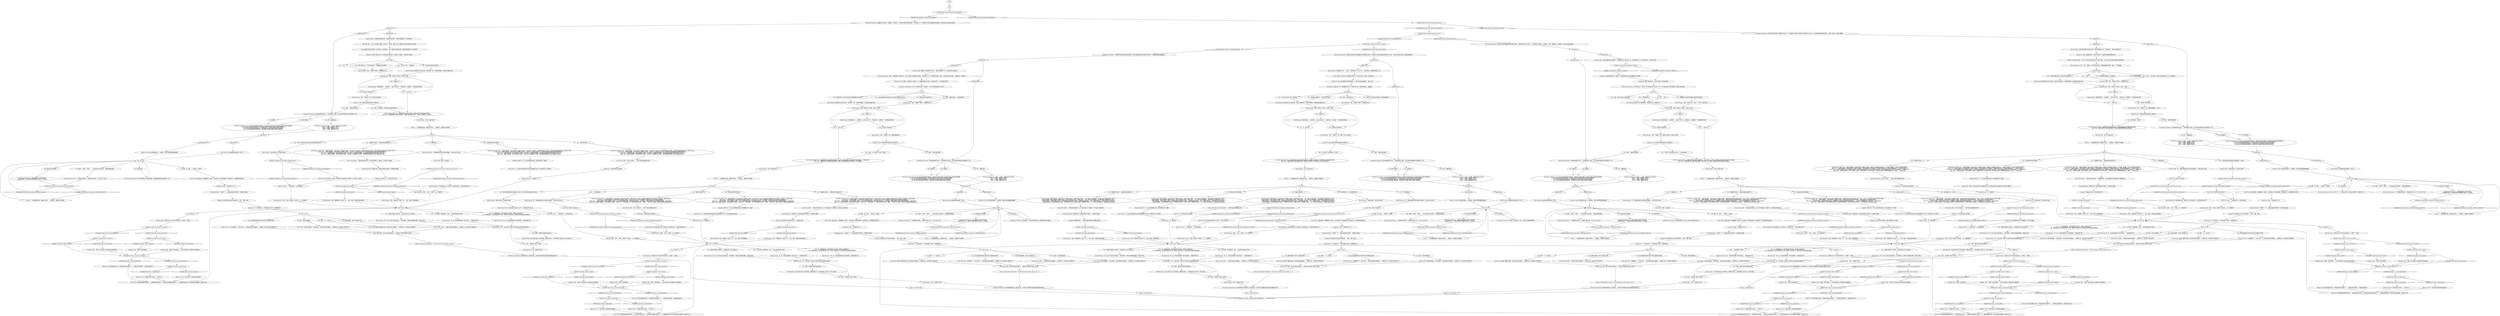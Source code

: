 # JAM / MONUMENT REFLECTION
# After the Tribunal, Harry reflects on the re-conceptualization of the horseback monument by Idiot Doom Spiral. (ULTRALIBERAL DREAM QUEST)
# ==================================================
digraph G {
	  0 [label="START"];
	  1 [label="input"];
	  2 [label="Physical Instrument: 为什么要纠结于一坨死肉？*你*的肉身在战斗中幸存了下来，*你*的肌肉证明了谁才是强者。还是为生者庆祝吧。"];
	  3 [label="You: 也许这就是我的本质以及所作所为的最真实的写照。"];
	  4 [label="Kim Kitsuragi: “没事了。还有一个问题——这一切都值得吗？”"];
	  5 [label="Kim Kitsuragi: “好吧。”警督闭上了嘴，就像午后的莲花一样闭合了花瓣。"];
	  6 [label="You: “你觉得我错了吗？对不起……”"];
	  7 [label="Horseback Monument: 这个念头在你沉默的思绪中嗡嗡作响。甚至连灿烂的阳光照射下的交通环岛都比你的脑子里更安静。\n这个念头在你沉默的思绪中嗡嗡作响。甚至连钠灯照射下的交通环岛都比你的脑子里更安静。\n这个念头在你沉默的思绪中嗡嗡作响。甚至连雨中的交通环岛都比你的脑子里更安静。\n这个念头在你沉默的思绪中嗡嗡作响。甚至连雪中的交通环岛都比你的脑子里更安静。"];
	  8 [label="You: 这值得吗？"];
	  9 [label="fiasco or not"];
	  10 [label="Savoir Faire: 你现在讲话像是一个真正的骗子。我们还有很长的路要走——如果算上税，你的净资产仍然是*零*！"];
	  11 [label="Jump to: [Untitled hub]"];
	  12 [label="Horseback Monument: 末日使者骑在马上高高耸立着。众多的杆子和绳索还在固定着原本重组后的样子。"];
	  13 [label="Endurance: 不加矫饰的野心是无罪的。"];
	  14 [label="Savoir Faire: 是啊，你在说谁？"];
	  15 [label="Savoir Faire: 很好——不要对这场灾难负责。这个项目应该是为了*推销*你，而不是让人害怕你。"];
	  16 [label="You: “100%值得。我还想再来一次呢——但这次得有更多的*利润*。”"];
	  17 [label="Horseback Monument: 这个念头在你沉默的思绪中嗡嗡作响。甚至连灿烂的阳光照射下的交通环岛都比你的脑子里更安静。\n这个念头在你沉默的思绪中嗡嗡作响。甚至连钠灯照射下的交通环岛都比你的脑子里更安静。\n这个念头在你沉默的思绪中嗡嗡作响。甚至连雨中的交通环岛都比你的脑子里更安静。\n这个念头在你沉默的思绪中嗡嗡作响。甚至连雪中的交通环岛都比你的脑子里更安静。"];
	  18 [label="Variable[\"jam.horseback_monument_reflection_shivers\"]"];
	  19 [label="Variable[\"jam.horseback_monument_reflection_shivers\"]", shape=diamond];
	  20 [label="!(Variable[\"jam.horseback_monument_reflection_shivers\"])", shape=diamond];
	  21 [label="You: 是的，我们回去赚钱吧。"];
	  22 [label="Kim Kitsuragi: 他迁就地点点头表示同意，然后闭眼了半秒。当他睁开眼睛时，很明显他有话要对你说……"];
	  23 [label="You: “你是指什么？”"];
	  24 [label="You: “就连*我*也不确定那是什么。”"];
	  25 [label="Kim Kitsuragi: “我指的是你这……追求财富……追求认可的行为。”他抬起头来，试图找到一个词来描述你的举动。"];
	  26 [label="Endurance: 不，你应该承认它，声称这是属于*你的*。别管那些黑子。"];
	  27 [label="Kim Kitsuragi: “税？什么税？我们可是在瑞瓦肖。”他环顾四周，好像在寻找隐藏的课税，然后摇了摇头。"];
	  28 [label="Logic: 难道末日还没有到来吗？石头被打湿，鲜血被咳出，当地人被更大的阴影所笼罩。放置贡品难道有什么不合适的吗？"];
	  29 [label="Composure: 装出一副勇敢的面孔，竭尽全力地狂欢，这是度过艰难时期的最好办法。"];
	  30 [label="You: 是的，我们回去赚钱吧。"];
	  31 [label="fiasco or not"];
	  32 [label="Kim Kitsuragi: “我认为咱们没这个时间去管他。就算咱们真去了，我也怀疑他人还在不在。所有人都走了。”"];
	  33 [label="Horseback Monument: 上面那个蒙面的身影似乎表示同意。\n放荡者菲利普三世，瑞瓦肖菲利普王朝最伟大的君王，表示同意。"];
	  34 [label="Jump to: [Untitled hub]"];
	  35 [label="IsKimHere()"];
	  36 [label="IsKimHere()", shape=diamond];
	  37 [label="!(IsKimHere())", shape=diamond];
	  38 [label="Horseback Monument: 上面的迪斯科帝王似乎表示同意。\n放荡者菲利普三世，瑞瓦肖菲利普王朝最伟大的君王，表示同意。"];
	  39 [label="Kim Kitsuragi: “你为什么要这么做？”"];
	  40 [label="You: “这是自由市场的市场需求。”"];
	  41 [label="Kim Kitsuragi: “这一切值得吗？”"];
	  42 [label="You: “我想要的不是这个。这都是白痴厄运漩涡干的。”"];
	  43 [label="You: 她会回来的。"];
	  44 [label="Rhetoric: 给少了？但你已经出了合理范围内的最高价！"];
	  45 [label="Savoir Faire: 诚实。也许*太过*诚实了……我们不是说过要回馈社会吗？"];
	  46 [label="Kim Kitsuragi: 交通环岛很安静，在灿烂的阳光下安静得几近诡异。罚单依然在坚守岗位——除了少数几张已经脱落的，现在被分配去下面清扫沥青上的泥土……\n交通环岛很安静，在钠灯的照射下安静得几近诡异。罚单们依然在坚守岗位，准备上夜班——除了少数几张已经脱落的，现在被分配到下面刷起沥青上的泥土……\n交通环岛很安静，在雨中安静得几近诡异。那些湿漉漉的罚单依然在坚守岗位，迎接着暴风雨的侵袭——除了一些朝下躺在地上，光荣地淹没在水坑里的罚单……\n交通环岛很安静，在雪地里安静得几近诡异。罚单依然在坚守岗位，就像一群挤在一起取暖的上班族——除了少数几张已经脱落的，现在被分配到下面扫雪。"];
	  47 [label="Savoir Faire: 美丽并不能解决问题。我们还有很长的路要走——如果算上税，你的净资产仍然是*零*！"];
	  48 [label="Savoir Faire: 做一个艺术警察？不，你是个骗子——而且你还有很长的路要走——如果算上税，你的净资产仍然是*零*！"];
	  49 [label="You: “等等，我想先和白痴厄运漩涡谈谈。”"];
	  50 [label="Variable[\"jam.horseback_monument_reflection_savvy_her\"]"];
	  51 [label="Variable[\"jam.horseback_monument_reflection_savvy_her\"]", shape=diamond];
	  52 [label="!(Variable[\"jam.horseback_monument_reflection_savvy_her\"])", shape=diamond];
	  53 [label="Horseback Monument: 花瓣花环将纪念碑簇拥在色彩斑斓的手套中。花蜜的香气在空气中弥漫，让人留意到花朵的盛开。上面坐着一个身影，蒙着面纱，全身漆黑，为无名者的逝去而悲伤。"];
	  54 [label="You: （做呼吸归所礼）。"];
	  55 [label="Savoir Faire: 也许吧……但我们还有很长的路要走——如果算上税，你的净资产仍然是*零*！"];
	  56 [label="You: “好吧，让我再看一眼这个纪念碑……”"];
	  57 [label="Kim Kitsuragi: 他点了点头。交通环岛很安静，在灿烂的阳光下安静得几近诡异。迷离恍惚的哀悼者在在明亮的天空下只是一个剪影，令其安魂的花朵开始在寒冷中枯萎……\n他点了点头。交通环岛很安静，在钠灯的照射下安静得几近诡异。黑暗完全吞噬了迷离恍惚的哀悼者，令其安魂的花朵开始在寒冷中枯萎……\n他点了点头。交通环岛很安静，在雨中安静得几近诡异。雨滴像眼泪一样落在迷离恍惚的哀悼者的面纱上，几片落下的花瓣像葬仪船一样顺流而下，流进了排水沟……\n他点了点头。交通环岛很安静，在雪中安静得几近诡异。迷离恍惚的悲哀者在一片银色中将哀伤切成黑色，令其安魂的花朵开始在寒冷中枯萎……"];
	  58 [label="You: “我真的不想被人这样评判，尤其是在我交了这么多税之后。”"];
	  59 [label="Savoir Faire: 仍然怀抱天王巨星之梦……"];
	  60 [label="Kim Kitsuragi: “你通过压价买下年轻艺术家的作品，从中赚了一大笔钱……”"];
	  61 [label="Rhetoric: 给少了？但你出的是合理范围内的最高价！"];
	  62 [label="Conceptualization: “发神经了”？不，白痴厄运漩涡终于取得了一些*瞩目*的成就。"];
	  63 [label="Kim Kitsuragi: “啊，是。你说话的感觉像个真正的生意人。”他温和地笑了笑。"];
	  64 [label="You: “其实我宁可保持沉默。”"];
	  65 [label="Empathy: 需求*什么*？无止无休的概念再设定？我们同胞的生命？骗局？"];
	  66 [label="You: “喂，体制就是这样。我尽我所能支持艺术家、雇佣员工来回馈社会。”\n“喂，体制就是这样。我尽我所能支持艺术家、雇佣员工来回馈社会。我甚至还劝说白痴厄运漩涡戒酒。"];
	  67 [label="You: “这让你为成为RCM的一员而自豪。”"];
	  68 [label="Kim Kitsuragi: “我认为咱们没这个时间去管他。就算咱们真去了，我也怀疑他人还在不在。所有人都走了。”"];
	  69 [label="Empathy: 还有，不要忘了说谎的事情……"];
	  70 [label="Kim Kitsuragi: “这一切值得吗？”"];
	  71 [label="Kim Kitsuragi: 交通环岛很安静，在灿烂的阳光下安静得几近诡异。罚单依然在坚守岗位——除了少数几张已经脱落的，现在被分配去下面清扫沥青上的泥土……\n交通环岛很安静，在钠灯的照射下安静得几近诡异。罚单们依然在坚守岗位，准备上夜班——除了少数几张已经脱落的，现在被分配到下面刷起沥青上的泥土……\n交通环岛很安静，在雨中安静得几近诡异。那些湿漉漉的罚单依然在坚守岗位，迎接着暴风雨的侵袭——除了一些朝下躺在地上，光荣地淹没在水坑里的罚单……\n交通环岛很安静，在雪地里安静得几近诡异。罚单依然在坚守岗位，就像一群挤在一起取暖的上班族——除了少数几张已经脱落的，现在被分配到下面扫雪。"];
	  72 [label="Kim Kitsuragi: “好了，我们走吧？在我们可以回家之前还有些事情没有做完。”"];
	  73 [label="Kim Kitsuragi: “谁？”警督带着疑问的目光看向你的眼睛——然后又抬头往上看。"];
	  74 [label="Empathy: 想要来哀悼的人，耳边却只能听到那些小票据拍打的声音。"];
	  75 [label="next hub"];
	  76 [label="Rhetoric: 你*只能*给她很少的钱，不然你就没任何利润剩下了——如果你没有利润剩下，你就没钱去投资了！"];
	  77 [label="Horseback Monument: 风吹得很大，足以刮掉油漆的边缘。明亮的叛逆已经开始黯淡……"];
	  78 [label="Half Light: 看——上面！ 是他发出了警报。空洞上校！ 在这里，在我们上面，提醒大家末日那污秽的獠牙正在靠近。"];
	  79 [label="Interfacing: 手指真忙碌。每一张票据都是手写的，从垫板上撕下来，然后摁在金属上，直到黏住。"];
	  80 [label="Empathy: 还有，不要忘了你当初是怎么诈骗老实的当铺老板的。"];
	  81 [label="Kim Kitsuragi: “这是对逝者恰如其分的缅怀。”警督转身走向广场时说道。他一只手抵在胸前，另一只手向前伸出——手掌向上张开。"];
	  82 [label="Variable[\"yard.hanged_composure_stations\"]"];
	  83 [label="Variable[\"yard.hanged_composure_stations\"]", shape=diamond];
	  84 [label="!(Variable[\"yard.hanged_composure_stations\"])", shape=diamond];
	  85 [label="Composure: 那是呼吸归所礼的一种变体，当逝者遗体的手已经无法被握住时才会使用。"];
	  86 [label="Jump to: [Untitled hub]"];
	  87 [label="You: “我想要的不是这个。这都是白痴厄运漩涡干的。”"];
	  88 [label="Horseback Monument: 你的心一片寂静，就像灿烂阳光下的环岛。\n你的心一片寂静，就像钠灯下的环岛。\n你的心一片寂静，就像雨中的环岛。\n你的心一片寂静，就像雪中的环岛。"];
	  89 [label="You: 这值得吗？"];
	  90 [label="IsKimHere()"];
	  91 [label="IsKimHere()", shape=diamond];
	  92 [label="!(IsKimHere())", shape=diamond];
	  93 [label="You: “…杜博阿警督？请回答……”"];
	  94 [label="Variable[\"cargo.mrlb_hustle_lie_success\"]"];
	  95 [label="Variable[\"cargo.mrlb_hustle_lie_success\"]", shape=diamond];
	  96 [label="!(Variable[\"cargo.mrlb_hustle_lie_success\"])", shape=diamond];
	  97 [label="Endurance: 不加矫饰的野心是无罪的。"];
	  98 [label="You: “这件事干得相当漂亮，说现在有多幸福都不为过。”"];
	  99 [label="Variable[\"whirling.orb_ultraliberal_blamed_superstar\"]"];
	  100 [label="Variable[\"whirling.orb_ultraliberal_blamed_superstar\"]", shape=diamond];
	  101 [label="!(Variable[\"whirling.orb_ultraliberal_blamed_superstar\"])", shape=diamond];
	  102 [label="You: “好吧，让我再看一眼这个纪念碑……”"];
	  103 [label="Variable[\"canal.light_lowest_shares\"]"];
	  104 [label="Variable[\"canal.light_lowest_shares\"]", shape=diamond];
	  105 [label="!(Variable[\"canal.light_lowest_shares\"])", shape=diamond];
	  106 [label="Kim Kitsuragi: “但这一切都值得吗? 之前的一切——辛迪，股票，白痴厄运漩涡的事情……”"];
	  107 [label="worth it hub"];
	  108 [label="Variable[\"jam.horseback_monument_reflection_savvy_her\"]"];
	  109 [label="Variable[\"jam.horseback_monument_reflection_savvy_her\"]", shape=diamond];
	  110 [label="!(Variable[\"jam.horseback_monument_reflection_savvy_her\"])", shape=diamond];
	  111 [label="Esprit de Corps: 一个善意的谎言——他当然有意见。"];
	  112 [label="Kim Kitsuragi: “谁？”警督带着疑问的目光看向你的眼睛——然后又抬头往上看。"];
	  113 [label="Savoir Faire: 做一个末日警察？不，你是个骗子——而且你还有很长的路要走——如果算上税，你的净资产仍然是*零*！"];
	  114 [label="Kim Kitsuragi: “你通过压价买下年轻艺术家的作品，从中赚了一大笔钱……”"];
	  115 [label="Savoir Faire: 是啊，你在说谁？"];
	  116 [label="Kim Kitsuragi: “当然，你准备好了就行。”"];
	  117 [label="Esprit de Corps: 一个善意的谎言——他当然有意见。"];
	  118 [label="You: 这很有品牌感。我们可以借此赚一笔。"];
	  119 [label="You: “放松，金。我只是开个玩笑。你问吧。”"];
	  120 [label="You: “为了赢回她的心。”"];
	  121 [label="Kim Kitsuragi: 他点了点头。交通环岛很安静，在灿烂的阳光下安静得几近诡异。无形的气色在中心闪耀，而周围的老建筑却在炎热中呻吟着，隐隐约约，显得无足轻重……\n他点了点头。交通环岛很安静，在钠灯的照射下安静得几近诡异。无形的气色在中心闪耀，而周围的每一盏路灯都无法复制其叛逆的闪耀辉煌……\n他点了点头。交通环岛很安静，在雨中安静得几近诡异。中心的彩绘表面像水滑梯一样迎接着水滴的到来。在它的周围，海岸的老建筑只是在享受着缓慢的侵蚀，之外别无所求……\n他点了点头。交通环岛很安静，在雪中安静得几近诡异。涂鸦中心是一个流淌的蛋黄，是一种新风格诞生时的第一个细胞——随时可以供人蘸取，随时可以用粘稠的灵感滋养青年……"];
	  122 [label="You: 这很有品牌感。我们可以借此赚一笔。"];
	  123 [label="fiasco or not"];
	  124 [label="Savoir Faire: 拜托，我们已经站在这里够久了，而钱永远不会原地不动等人去捡的。"];
	  125 [label="Endurance: 除了不尊重，这里没有什么好看的。这个老雕塑可要比这可悲的一抹油漆长寿多了。过往总是历久弥新。"];
	  126 [label="Variable[\"plaza.ultralib_monument_apocalypse\"]"];
	  127 [label="Variable[\"plaza.ultralib_monument_apocalypse\"]", shape=diamond];
	  128 [label="!(Variable[\"plaza.ultralib_monument_apocalypse\"])", shape=diamond];
	  129 [label="Kim Kitsuragi: 他保持了这个姿势两秒钟，然后放松下来，转身面对你……"];
	  130 [label="Kim Kitsuragi: “还有一个问题，如果你不介意的话——这一切都值得吗？”"];
	  131 [label="Endurance: 不加矫饰的野心是无罪的。"];
	  132 [label="worth it hub"];
	  133 [label="Kim Kitsuragi: “税？什么税？我们可是在瑞瓦肖。”他环顾四周，好像在寻找隐藏的课税，然后摇了摇头。"];
	  134 [label="You: “你在说什么？”"];
	  135 [label="Horseback Monument: 一道明亮的色彩泼洒在纪念碑的表面。看不出到底是这些颜料的表达形式有意义，还是泼洒颜料本身就是意义。"];
	  136 [label="Variable[\"jam.horseback_monument_reflection_savvy_her\"]"];
	  137 [label="Variable[\"jam.horseback_monument_reflection_savvy_her\"]", shape=diamond];
	  138 [label="!(Variable[\"jam.horseback_monument_reflection_savvy_her\"])", shape=diamond];
	  139 [label="You: （耸肩）"];
	  140 [label="Kim Kitsuragi: “当然，你准备好了就行。”"];
	  141 [label="Kim Kitsuragi: 他点了点头。交通环岛很安静，在灿烂的阳光下安静得几近诡异。迪斯科之王就像身处于舞台中心一样闪耀，期待着一个永远不会到来的时髦节拍……\n他点了点头。交通环岛很安静，在钠灯的照射下安静得几近诡异。杏色的权杖照亮了迪斯科之王，就像黑暗中的灯塔，呼唤着所有舞者等待下一个时髦的节拍落下……\n他点了点头。交通环岛很安静，在雨中安静得几近诡异。水滴落在杏色权杖的周围，跃起一颗颗闪烁的水珠，而高贵的迪斯科之王仍在不慌不忙地猎取下一个时髦的节拍……\n他点了点头。交通环岛很安静，在雪中安静得几近诡异。冻僵的迪斯科之王高举杏色权杖，在银白色的床单上闪耀着更耀眼的光彩，猎取下一个时髦的节拍……"];
	  142 [label="Shivers: 一个穿着便装的身影，蜷缩在扶手椅上……她抬起头，隔着客厅对你微笑。"];
	  143 [label="You: “我想对自己更好一点。”"];
	  144 [label="Conceptualization: 你瞧见没有？白痴厄运漩涡终于取得了一些*瞩目*的成就。"];
	  145 [label="You: 他妈的高处不胜寒啊。"];
	  146 [label="Variable[\"whirling.orb_ultraliberal_blamed_apoco\"]"];
	  147 [label="Variable[\"whirling.orb_ultraliberal_blamed_apoco\"]", shape=diamond];
	  148 [label="!(Variable[\"whirling.orb_ultraliberal_blamed_apoco\"])", shape=diamond];
	  149 [label="Horseback Monument: 上面的迪斯科帝王似乎表示同意。\n放荡者菲利普三世，瑞瓦肖菲利普王朝最伟大的君王，表示同意。"];
	  150 [label="You: “你是指什么？”"];
	  151 [label="You: “谢谢。”(继续盯着纪念碑)"];
	  152 [label="Horseback Monument: 你的视线再那匹马身上，它的铜锈绿衣上逡巡。这匹马悲伤的的眼镜让你的视线停了下来……"];
	  153 [label="You: 这值得吗？"];
	  154 [label="Savoir Faire: 不，自由市场所需求的是比白痴厄运螺旋留下的这个大作更有利于公关的项目。"];
	  155 [label="Kim Kitsuragi: 交通环岛很安静，在灿烂的阳光下安静得几近诡异。罚单依然在坚守岗位——除了少数几张已经脱落的，现在被分配去下面清扫沥青上的泥土……\n交通环岛很安静，在钠灯的照射下安静得几近诡异。罚单们依然在坚守岗位，准备上夜班——除了少数几张已经脱落的，现在被分配到下面刷起沥青上的泥土……\n交通环岛很安静，在雨中安静得几近诡异。那些湿漉漉的罚单依然在坚守岗位，迎接着暴风雨的侵袭——除了一些朝下躺在地上，光荣地淹没在水坑里的罚单……\n交通环岛很安静，在雪地里安静得几近诡异。罚单依然在坚守岗位，就像一群挤在一起取暖的上班族——除了少数几张已经脱落的，现在被分配到下面扫雪。"];
	  156 [label="Kim Kitsuragi: “啊，是。你说话的感觉像个真正的生意人。”他温和地笑了笑。"];
	  157 [label="Kim Kitsuragi: 他点了点头，眼睛依然盯着上面那个罚单构成的生物，盯着那几百张像羽毛一样在寒气中沙沙作响的违停罚单。\n他点了点头，眼睛依然盯着上面的迪斯科舞者，盯着那几百张像羽毛一样在黑暗中沙沙作响的违停罚单。"];
	  158 [label="You: “这是开创先河。我们必须用未来的荣耀掩盖过去的伤害。”"];
	  159 [label="Kim Kitsuragi: “警探，如果你不介意的话，我有几个问题……”"];
	  160 [label="Savoir Faire: 警督说得好像你很*有钱*——这是种很常见的误会——尤其是在你没算税后的情况下。不，想要获得财务自由，我们还有很长的路要走。搞钱永不止步！"];
	  161 [label="Rhetoric: 给少了? 你是按市场价付的钱……不多也不少……"];
	  162 [label="Kim Kitsuragi: “但这一切都值得吗? 之前的一切——辛迪，股票，白痴厄运漩涡的事情……”"];
	  163 [label="You: 是的，我们回去赚钱吧。"];
	  164 [label="Conceptualization: 你瞧见没有？白痴厄运漩涡终于取得了一些*瞩目*的成就。"];
	  165 [label="Variable[\"canal.light_lowest_shares\"]"];
	  166 [label="Variable[\"canal.light_lowest_shares\"]", shape=diamond];
	  167 [label="!(Variable[\"canal.light_lowest_shares\"])", shape=diamond];
	  168 [label="Variable[\"plaza.ultralib_monument_boring\"]"];
	  169 [label="Variable[\"plaza.ultralib_monument_boring\"]", shape=diamond];
	  170 [label="!(Variable[\"plaza.ultralib_monument_boring\"])", shape=diamond];
	  171 [label="Empathy: 还有，不要忘了说谎的事情……以及你当初是怎么诈骗老实的当铺老板的。"];
	  172 [label="Horseback Monument: 蒙面的身影骑在马上高高耸立。众多的杆子和绳索还在固定着原本重组后的样子。"];
	  173 [label="You: “很遗憾我们不能全然知晓钢铁之躯所带来的胜利。”"];
	  174 [label="Variable[\"pier.cindy_art_paid_max\"]"];
	  175 [label="Variable[\"pier.cindy_art_paid_max\"]", shape=diamond];
	  176 [label="!(Variable[\"pier.cindy_art_paid_max\"])", shape=diamond];
	  177 [label="Composure: 是的，不是很有利于公关……"];
	  178 [label="You: “谢谢。”(继续盯着纪念碑)"];
	  179 [label="Kim Kitsuragi: “我没任何想法，我只是在问问题。”"];
	  180 [label="Kim Kitsuragi: 他点了点头。交通环岛很安静，在灿烂的阳光下安静得几近诡异。迷离恍惚的哀悼者在在明亮的天空下只是一个剪影，令其安魂的花朵开始在寒冷中枯萎……\n他点了点头。交通环岛很安静，在钠灯的照射下安静得几近诡异。黑暗完全吞噬了迷离恍惚的哀悼者，令其安魂的花朵开始在寒冷中枯萎……\n他点了点头。交通环岛很安静，在雨中安静得几近诡异。雨滴像眼泪一样落在迷离恍惚的哀悼者的面纱上，几片落下的花瓣像葬仪船一样顺流而下，流进了排水沟……\n他点了点头。交通环岛很安静，在雪中安静得几近诡异。迷离恍惚的悲哀者在一片银色中将哀伤切成黑色，令其安魂的花朵开始在寒冷中枯萎……"];
	  181 [label="Kim Kitsuragi: “你通过压价买下年轻艺术家的作品，从中赚了一大笔钱……”"];
	  182 [label="Variable[\"jam.horseback_monument_reflection_savvy_her\"]"];
	  183 [label="Variable[\"jam.horseback_monument_reflection_savvy_her\"]", shape=diamond];
	  184 [label="!(Variable[\"jam.horseback_monument_reflection_savvy_her\"])", shape=diamond];
	  185 [label="Horseback Monument: 雕像的手臂上挂着一个纸板牌子，指着大海，上面用马克笔歪歪扭扭地写着：“灰域吞噬一切”。曾经象征丰功伟业的雕像现在却被劫持，用来发出湮灭无法阻止的信号。"];
	  186 [label="IsKimHere()"];
	  187 [label="IsKimHere()", shape=diamond];
	  188 [label="!(IsKimHere())", shape=diamond];
	  189 [label="You: “不，我不介意。”"];
	  190 [label="You: “如果我现在能嗨些药，我会更高兴。”"];
	  191 [label="Esprit de Corps: 某处医院的病床上，发着高烧、疲惫不堪的警督翻身侧躺着……"];
	  192 [label="Variable[\"pier.cindy_art_paid_max\"]"];
	  193 [label="Variable[\"pier.cindy_art_paid_max\"]", shape=diamond];
	  194 [label="!(Variable[\"pier.cindy_art_paid_max\"])", shape=diamond];
	  195 [label="You: “我想要的不是这个。这都是白痴厄运漩涡干的。”"];
	  196 [label="Kim Kitsuragi: “考虑到我们刚刚的经历，我很难不抱有同感。”警督严肃地看着广场，然后转向你。"];
	  197 [label="Rhetoric: 你*只能*给她很少的钱，不然你就没任何利润剩下了——如果你没有利润剩下，你就没钱去投资了！"];
	  198 [label="Empathy: 还有，不要忘了说谎的事情……"];
	  199 [label="Variable[\"jam.horseback_monument_reflection_shivers\"]"];
	  200 [label="Variable[\"jam.horseback_monument_reflection_shivers\"]", shape=diamond];
	  201 [label="!(Variable[\"jam.horseback_monument_reflection_shivers\"])", shape=diamond];
	  202 [label="worth it hub"];
	  203 [label="You: “不，我不介意。”"];
	  204 [label="boring hub"];
	  205 [label="next hub"];
	  206 [label="You: 走开，愚蠢的想法。"];
	  207 [label="You: “好吧，让我再看一眼这个纪念碑……”"];
	  208 [label="Kim Kitsuragi: “我没任何想法，我只是在问问题。”"];
	  209 [label="Shivers: 一个穿着便装的身影，蜷缩在扶手椅上……她抬起头，隔着客厅对你微笑。"];
	  210 [label="You: “我想，这就是你委托一个醉鬼的结果吧。”"];
	  211 [label="Kim Kitsuragi: 他点了点头。交通环岛很安静，在灿烂的阳光下安静得几近诡异。无形的气色在中心闪耀，而周围的老建筑却在炎热中呻吟着，隐隐约约，显得无足轻重……\n他点了点头。交通环岛很安静，在钠灯的照射下安静得几近诡异。无形的气色在中心闪耀，而周围的每一盏路灯都无法复制其叛逆的闪耀辉煌……\n他点了点头。交通环岛很安静，在雨中安静得几近诡异。中心的彩绘表面像水滑梯一样迎接着水滴的到来。在它的周围，海岸的老建筑只是在享受着缓慢的侵蚀，之外别无所求……\n他点了点头。交通环岛很安静，在雪中安静得几近诡异。涂鸦中心是一个流淌的蛋黄，是一种新风格诞生时的第一个细胞——随时可以供人蘸取，随时可以用粘稠的灵感滋养青年……"];
	  212 [label="Savoir Faire: 是啊，你在说谁？"];
	  213 [label="Kim Kitsuragi: “啊，是。你说话的感觉像个真正的生意人。”他温和地笑了笑。"];
	  214 [label="You: 鬼鬼，嘿，鬼鬼…… 你去哪了？说话呀！"];
	  215 [label="Jump to: [Horseback Monument: \"The disco danseur towers above, mou...\"]"];
	  216 [label="Variable[\"canal.light_lowest_shares\"]"];
	  217 [label="Variable[\"canal.light_lowest_shares\"]", shape=diamond];
	  218 [label="!(Variable[\"canal.light_lowest_shares\"])", shape=diamond];
	  219 [label="Esprit de Corps: 某处医院的病床上，发着高烧、疲惫不堪的警督翻身侧躺着……"];
	  220 [label="Kim Kitsuragi: “我指的是你这……追求财富……追求认可的行为。”他抬起头来，试图找到一个词来描述你的举动。"];
	  221 [label="next hub"];
	  222 [label="IsKimHere()"];
	  223 [label="IsKimHere()", shape=diamond];
	  224 [label="!(IsKimHere())", shape=diamond];
	  225 [label="Kim Kitsuragi: “谁？”警督带着疑问的目光看向你的眼睛——然后又抬头往上看。"];
	  226 [label="Kim Kitsuragi: “还有一个问题，如果你不介意的话——这一切值得吗？”"];
	  227 [label="You: “喂，体制就是这样。我尽我所能支持艺术家、雇佣员工来回馈社会。”\n“喂，体制就是这样。我尽我所能支持艺术家、雇佣员工来回馈社会。我甚至还劝说白痴厄运漩涡戒酒。"];
	  228 [label="Endurance: 不，你应该承认它，声称这是属于*你的*。别管那些黑子。"];
	  229 [label="You: 这很有品牌感。我们可以借此赚一笔。"];
	  230 [label="You: “为了赢回她的心。”"];
	  231 [label="Horseback Monument: 这个念头在你沉默的思绪中嗡嗡作响。甚至连灿烂的阳光照射下的交通环岛都比你的脑子里更安静。\n这个念头在你沉默的思绪中嗡嗡作响。甚至连钠灯照射下的交通环岛都比你的脑子里更安静。\n这个念头在你沉默的思绪中嗡嗡作响。甚至连雨中的交通环岛都比你的脑子里更安静。\n这个念头在你沉默的思绪中嗡嗡作响。甚至连雪中的交通环岛都比你的脑子里更安静。"];
	  232 [label="You: (大喊)“海边的人们，听你们领袖的话——最糟糕的还在后面呢！”"];
	  233 [label="You: “这只是个开始。”(邪恶地笑)"];
	  234 [label="You: （点头）"];
	  235 [label="Variable[\"pier.cindy_art_paid_minumum\"]"];
	  236 [label="Variable[\"pier.cindy_art_paid_minumum\"]", shape=diamond];
	  237 [label="!(Variable[\"pier.cindy_art_paid_minumum\"])", shape=diamond];
	  238 [label="why hub"];
	  239 [label="Horseback Monument: 一只海鸥落在纪念碑上，观察着下面的小镇。过了会儿它又飞走了。"];
	  240 [label="Kim Kitsuragi: 他点了点头。交通环岛很安静，在灿烂的阳光下安静得几近诡异。末日的传令人站在中央，等待着被明亮的天空吞噬，他那写着神谕的纸板像活饵一样在风中飞舞……\n他点了点头。交通环岛很安静，在钠灯的照射下安静得几近诡异。末日的传令人拥抱着漆黑的天空，他那写着神谕的硬纸板将厄运隐藏在黑暗之中……\n他点了点头。交通环岛很安静，在雨中安静得几近诡异。末日的传令人迎接着湿气的侵蚀，他写着神谕的硬纸板在雨天的重压下开始下垂……\n他点了点头。交通环岛很安静，在雪中安静得几近诡异。末日的传令人拥抱着死亡的寒冷，他那写着神谕的纸板上沾满了像是堕天的灰烬……"];
	  241 [label="Kim Kitsuragi: “好了，我们走吧？在我们可以回家之前还有些事情没有做完。”"];
	  242 [label="You: “我想对自己更好一点。”"];
	  243 [label="Savoir Faire: 你现在讲话像是一个真正的骗子。我们还有很长的路要走——如果算上税，你的净资产仍然是*零*！"];
	  244 [label="Kim Kitsuragi: “这是戏仿吗?”这……还不错。”警督望着广场，叹了口气。“我们很幸运，还能够享受到这一切。”"];
	  245 [label="Conceptualization: 你瞧见没有？白痴厄运漩涡终于取得了一些*瞩目*的成就。"];
	  246 [label="You: “看得我心里都痒痒了，也想亲自开张罚单。”"];
	  247 [label="Variable[\"pier.cindy_art_paid_minumum\"]"];
	  248 [label="Variable[\"pier.cindy_art_paid_minumum\"]", shape=diamond];
	  249 [label="!(Variable[\"pier.cindy_art_paid_minumum\"])", shape=diamond];
	  250 [label="Kim Kitsuragi: “咳咳。”警督清了清嗓子，很想继续说下去。"];
	  251 [label="Horseback Monument: 上面那个罚单构成的生物似乎表示同意。\n放荡者菲利普三世，瑞瓦肖菲利普王朝最伟大的君王，表示同意。"];
	  252 [label="Variable[\"canal.light_lowest_shares\"]"];
	  253 [label="Variable[\"canal.light_lowest_shares\"]", shape=diamond];
	  254 [label="!(Variable[\"canal.light_lowest_shares\"])", shape=diamond];
	  255 [label="You: “我真的不想被人这样评判，尤其是在我交了这么多税之后。”"];
	  256 [label="why hub"];
	  257 [label="You: “我想要的不是这个。这都是白痴厄运漩涡干的。”"];
	  258 [label="Kim Kitsuragi: “当然，你准备好了就行。”"];
	  259 [label="Savoir Faire: 拜托，我们已经站在这里够久了，而钱永远不会原地不动等人去捡的。"];
	  260 [label="You: “其实我宁可保持沉默。”"];
	  261 [label="Horseback Monument: 一只海鸥落在纪念碑上，观察着下面的小镇。过了会儿它又飞走了。"];
	  262 [label="You: “这是自由市场的市场需求。”"];
	  263 [label="You: “为了赢回她的心。”"];
	  264 [label="superstar hub"];
	  265 [label="You: 她会回来的。"];
	  266 [label="You: 他妈的高处不胜寒啊。"];
	  267 [label="Kim Kitsuragi: “这一切值得吗？”"];
	  268 [label="Kim Kitsuragi: 他点了点头。交通环岛很安静，在灿烂的阳光下安静得几近诡异。迪斯科之王就像身处于舞台中心一样闪耀，期待着一个永远不会到来的时髦节拍……\n他点了点头。交通环岛很安静，在钠灯的照射下安静得几近诡异。杏色的权杖照亮了迪斯科之王，就像黑暗中的灯塔，呼唤着所有舞者等待下一个时髦的节拍落下……\n他点了点头。交通环岛很安静，在雨中安静得几近诡异。水滴落在杏色权杖的周围，跃起一颗颗闪烁的水珠，而高贵的迪斯科之王仍在不慌不忙地猎取下一个时髦的节拍……\n他点了点头。交通环岛很安静，在雪中安静得几近诡异。冻僵的迪斯科之王高举杏色权杖，在银白色的床单上闪耀着更耀眼的光彩，猎取下一个时髦的节拍……"];
	  269 [label="Kim Kitsuragi: “咳咳。”警督清了清嗓子，很想继续说下去。"];
	  270 [label="Kim Kitsuragi: “税？什么税？我们可是在瑞瓦肖。”他环顾四周，好像在寻找隐藏的课税，然后摇了摇头。"];
	  271 [label="Electrochemistry: 他说的是胆小鬼。我们的好小伙现在赚大钱了，要在钞票里*游泳*了！"];
	  272 [label="You: 惨败？！不，这太美了……"];
	  273 [label="Savoir Faire: 警督说得好像你很*有钱*——这是种很常见的误会——尤其是在你没算税后的情况下。不，想要获得财务自由，我们还有很长的路要走。搞钱永不止步！"];
	  274 [label="next hub"];
	  275 [label="Kim Kitsuragi: “但这一切都值得吗? 之前的一切——辛迪，股票，白痴厄运漩涡的事情……”"];
	  276 [label="You: 他妈的高处不胜寒啊。"];
	  277 [label="Rhetoric: 你*只能*给她很少的钱，不然你就没任何利润剩下了——如果你没有利润剩下，你就没钱去投资了！"];
	  278 [label="Kim Kitsuragi: 他顺从地点点头表示同意，然后闭上眼睛半拍。当他睁开眼睛时，很明显他有话要对你说……"];
	  279 [label="Composure: 是的，不是很有利于公关……"];
	  280 [label="Conceptualization: “发神经”？不，白痴厄运漩涡终于取得了一些*瞩目*的成就。"];
	  281 [label="Kim Kitsuragi: “没事了。还有一个问题——这一切值得吗？”"];
	  282 [label="You: “你是指什么？”"];
	  283 [label="You: “谢谢。”(继续盯着纪念碑)"];
	  284 [label="Savoir Faire: 做一个无聊警察？不，你是个骗子——而且你还有很长的路要走——如果算上税，你的净资产仍然是*零*！"];
	  285 [label="You: “嗯，这是个不合适的玩笑。你问吧。”"];
	  286 [label="You: 净资产，净资产，净资产…… 至少我还有自己的净资产！ 看着这些数字刷新。"];
	  287 [label="You: “我想对自己更好一点。”"];
	  288 [label="Variable[\"canal.light_lowest_shares\"]"];
	  289 [label="Variable[\"canal.light_lowest_shares\"]", shape=diamond];
	  290 [label="!(Variable[\"canal.light_lowest_shares\"])", shape=diamond];
	  291 [label="Variable[\"canal.light_lowest_shares\"]"];
	  292 [label="Variable[\"canal.light_lowest_shares\"]", shape=diamond];
	  293 [label="!(Variable[\"canal.light_lowest_shares\"])", shape=diamond];
	  294 [label="Savoir Faire: 你现在讲话像是一个真正的骗子。我们还有很长的路要走——如果算上税，你的净资产仍然是*零*！"];
	  295 [label="You: 惨败？！不，这太美了……"];
	  296 [label="Kim Kitsuragi: “但这一切都值得吗? 之前的一切——辛迪，股票，甚至那盏路灯。”"];
	  297 [label="You: “等等，我想先和白痴厄运漩涡谈谈。”"];
	  298 [label="Variable[\"jam.horseback_monument_reflection_shivers\"]"];
	  299 [label="Variable[\"jam.horseback_monument_reflection_shivers\"]", shape=diamond];
	  300 [label="!(Variable[\"jam.horseback_monument_reflection_shivers\"])", shape=diamond];
	  301 [label="Kim Kitsuragi: “啊，是。你说话的感觉像个真正的生意人。”他温和地笑了笑。"];
	  302 [label="Rhetoric: 你*只能*给她很少的钱，不然你就没任何利润剩下了——如果你没有利润剩下，你就没钱去投资了！"];
	  303 [label="Empathy: 还有，不要忘了说谎的事情……以及你当初是怎么诈骗老实的当铺老板的。"];
	  304 [label="Kim Kitsuragi: “我指的是你这……追求财富……追求认可的行为。”他抬起头来，试图找到一个词来描述你的举动。"];
	  305 [label="Kim Kitsuragi: 他点了点头，眼睛依然盯着上面的超级巨星，他的脸庞被融化寒气的橘色光束给染黄。\n他点了点头，眼睛依然盯着上面的迪斯科舞者，他的脸庞被刺破黑暗的橘色光束给染黄。"];
	  306 [label="Savoir Faire: 不，自由市场所需求的是比白痴厄运螺旋留下的这个大作更有利于公关的项目。"];
	  307 [label="Kim Kitsuragi: “当然，你准备好了就行。”"];
	  308 [label="Variable[\"pier.cindy_art_paid_max\"]"];
	  309 [label="Variable[\"pier.cindy_art_paid_max\"]", shape=diamond];
	  310 [label="!(Variable[\"pier.cindy_art_paid_max\"])", shape=diamond];
	  311 [label="Kim Kitsuragi: “没事了。还有一个问题——这一切值得吗？”"];
	  312 [label="You: “我真的不想被人这样评判，尤其是在我交了这么多税之后。”"];
	  313 [label="Endurance: 不，你应该承认它，声称这是属于*你的*。别管那些黑子。"];
	  314 [label="Kim Kitsuragi: “好吧。”警督闭上了嘴，像世界末日的内爆。"];
	  315 [label="Variable[\"jam.horseback_monument_reflection_savvy_her\"]"];
	  316 [label="Variable[\"jam.horseback_monument_reflection_savvy_her\"]", shape=diamond];
	  317 [label="!(Variable[\"jam.horseback_monument_reflection_savvy_her\"])", shape=diamond];
	  318 [label="Jump to: [Untitled hub]"];
	  319 [label="Horseback Monument: 这个由罚单构成的生物骑在马上高高耸立着。众多的杆子和绳索还在固定着原本重组后的样子。"];
	  320 [label="IsKimHere()"];
	  321 [label="IsKimHere()", shape=diamond];
	  322 [label="!(IsKimHere())", shape=diamond];
	  323 [label="Empathy: 需求*什么*？无止无休的概念再设定？我们同胞的生命？骗局？"];
	  324 [label="You: “其实我宁可保持沉默。”"];
	  325 [label="You: “我想对自己更好一点。”"];
	  326 [label="You: “其实我宁可保持沉默。”"];
	  327 [label="Horseback Monument: 这个念头在你沉默的思绪中嗡嗡作响。甚至连灿烂的阳光照射下的交通环岛都比你的脑子里更安静。\n这个念头在你沉默的思绪中嗡嗡作响。甚至连钠灯照射下的交通环岛都比你的脑子里更安静。\n这个念头在你沉默的思绪中嗡嗡作响。甚至连雨中的交通环岛都比你的脑子里更安静。\n这个念头在你沉默的思绪中嗡嗡作响。甚至连雪中的交通环岛都比你的脑子里更安静。"];
	  328 [label="Horseback Monument: 上面的迪斯科帝王似乎表示同意。\n放荡者菲利普三世，瑞瓦肖菲利普王朝最伟大的君王，表示同意。"];
	  329 [label="Horseback Monument: 你的视线再那匹马身上，它的铜锈绿衣上逡巡。这匹马悲伤的的眼镜让你的视线停了下来……"];
	  330 [label="You: “喂，体制就是这样。我尽我所能支持艺术家、雇佣员工来回馈社会。”\n“喂，体制就是这样。我尽我所能支持艺术家、雇佣员工来回馈社会。我甚至还劝说白痴厄运漩涡戒酒。"];
	  331 [label="Kim Kitsuragi: “这一切值得吗？”"];
	  332 [label="Empathy: 还有，不要忘了你当初是怎么诈骗老实的当铺老板的。"];
	  333 [label="Jump to: [Horseback Monument: \"The veiled figure towers above, mou...\"]"];
	  334 [label="Suggestion: 现在不用做的太过，也许你也该低下头来表示敬意。"];
	  335 [label="Variable[\"canal.light_paid_shares\"]"];
	  336 [label="Variable[\"canal.light_paid_shares\"]", shape=diamond];
	  337 [label="!(Variable[\"canal.light_paid_shares\"])", shape=diamond];
	  338 [label="Kim Kitsuragi: “当然，你准备好了就行。”"];
	  339 [label="Savoir Faire: 鬼鬼在这里，看着雕塑的小*惨败*。你应该和这个项目保持距离，就说是你的个人品牌策划师发神经了。"];
	  340 [label="Kim Kitsuragi: “啊，是。你说话的感觉像个真正的慈善家。”他温和地笑了笑。"];
	  341 [label="Variable[\"whirling.orb_ultraliberal_blamed_sorry\"]"];
	  342 [label="Variable[\"whirling.orb_ultraliberal_blamed_sorry\"]", shape=diamond];
	  343 [label="!(Variable[\"whirling.orb_ultraliberal_blamed_sorry\"])", shape=diamond];
	  344 [label="Horseback Monument: 青铜造的马和骑手身上覆盖着停车罚单组成的马赛克，每张罚单上都印有巡警给违规者的同一段话：“此车的停车证已过期。请交纳罚款后离开。”"];
	  345 [label="Rhetoric: 给少了? 你是按市场价付的钱……不多也不少……"];
	  346 [label="Empathy: 需求*什么*？无止无休的概念再设定？我们同胞的生命？骗局？"];
	  347 [label="Kim Kitsuragi: “我没任何想法，我只是在问问题。”"];
	  348 [label="Kim Kitsuragi: 他点了点头。交通环岛很安静，在灿烂的阳光下安静得几近诡异。迪斯科之王就像身处于舞台中心一样闪耀，期待着一个永远不会到来的时髦节拍……\n他点了点头。交通环岛很安静，在钠灯的照射下安静得几近诡异。杏色的权杖照亮了迪斯科之王，就像黑暗中的灯塔，呼唤着所有舞者等待下一个时髦的节拍落下……\n他点了点头。交通环岛很安静，在雨中安静得几近诡异。水滴落在杏色权杖的周围，跃起一颗颗闪烁的水珠，而高贵的迪斯科之王仍在不慌不忙地猎取下一个时髦的节拍……\n他点了点头。交通环岛很安静，在雪中安静得几近诡异。冻僵的迪斯科之王高举杏色权杖，在银白色的床单上闪耀着更耀眼的光彩，猎取下一个时髦的节拍……"];
	  349 [label="Savoir Faire: 鬼鬼在这里，看着雕塑的小*惨败*。你应该和这个项目保持距离，就说是你的个人品牌策划师发神经了。"];
	  350 [label="Horseback Monument: 其中一盏灯闪了一下，将青铜人像的一部分遗弃在阴暗中，哪怕只有一秒……"];
	  351 [label="You: “100%值得。我还想再来一次呢——但这次得有更多的*利润*。”"];
	  352 [label="You: 也许这就是我的本质以及所作所为的最真实的写照。"];
	  353 [label="You: 这值得吗？"];
	  354 [label="You: “不，我不介意。”"];
	  355 [label="Variable[\"canal.light_paid_shares\"]"];
	  356 [label="Variable[\"canal.light_paid_shares\"]", shape=diamond];
	  357 [label="!(Variable[\"canal.light_paid_shares\"])", shape=diamond];
	  358 [label="Empathy: 还有，不要忘了说谎的事情……以及你当初是怎么诈骗老实的当铺老板的。"];
	  359 [label="Kim Kitsuragi: “我指的是你这……追求财富……追求认可的行为。”他抬起头来，试图找到一个词来描述你的举动。"];
	  360 [label="You: “你在说什么？”"];
	  361 [label="Kim Kitsuragi: “但这一切值得吗? 之前的一切——辛迪，股票，甚至那盏路灯。”"];
	  362 [label="You: “你在这里看到的是完全缺乏对艺术和历史的鉴赏力的后果。”"];
	  363 [label="Esprit de Corps: 某处医院的病床上，发着高烧、疲惫不堪的警督翻身侧躺着……"];
	  364 [label="You: 我做到了。"];
	  365 [label="You: “那你觉得我们做的任何事情有什么意义吗？所有艺术背后都存在这个问题。”"];
	  366 [label="Rhetoric: 给少了？但你已经出了合理范围内的最高价！"];
	  367 [label="Kim Kitsuragi: “你通过压价买下年轻艺术家的作品，从中赚了一大笔钱……”"];
	  368 [label="You: 走开，愚蠢的想法。"];
	  369 [label="Savoir Faire: 天啊，你们这些玩艺术的真让人受不了。难怪你们挣不到大钱……"];
	  370 [label="Conceptualization: 哦，是的，这里有很多可以展开讨论。色彩飞溅打破了铜器的原本的线条，向我们所有人作了了某种叛逆的表率。这是一个无政府的当代的号召——摧毁过去，开创未来。"];
	  371 [label="Variable[\"canal.light_lowest_shares\"]"];
	  372 [label="Variable[\"canal.light_lowest_shares\"]", shape=diamond];
	  373 [label="!(Variable[\"canal.light_lowest_shares\"])", shape=diamond];
	  375 [label="Variable[\"canal.light_lowest_shares\"]"];
	  376 [label="Variable[\"canal.light_lowest_shares\"]", shape=diamond];
	  377 [label="!(Variable[\"canal.light_lowest_shares\"])", shape=diamond];
	  378 [label="IsKimHere()"];
	  379 [label="IsKimHere()", shape=diamond];
	  380 [label="!(IsKimHere())", shape=diamond];
	  381 [label="Endurance: 不，你应该承认它，声称这是属于*你的*。别管那些黑子。"];
	  382 [label="Esprit de Corps: 一个善意的谎言——他当然有意见。"];
	  383 [label="Variable[\"pier.cindy_art_paid_minumum\"]"];
	  384 [label="Variable[\"pier.cindy_art_paid_minumum\"]", shape=diamond];
	  385 [label="!(Variable[\"pier.cindy_art_paid_minumum\"])", shape=diamond];
	  386 [label="Savoir Faire: 是啊，你在说谁？"];
	  387 [label="You: 我已经做到了。"];
	  388 [label="You: 鬼鬼，嘿，鬼鬼…… 你去哪了？说话啊！"];
	  389 [label="Savoir Faire: 也许吧。自由市场运作的方式确实神秘。至少白痴厄运漩涡让你看起来像个沉稳的冷酷角色。"];
	  390 [label="Savoir Faire: 很好——不要对这场灾难负责。人们想要来哀悼，但却只能看到你华丽的身影在上面嘲笑他们。"];
	  391 [label="Savoir Faire: 美丽并不能解决问题。我们还有很长的路要走——如果算上税，你的净资产仍然是*零*！"];
	  392 [label="You: “你是指什么？”"];
	  393 [label="You: “名利双收对我来说就是水到渠成的事，你说呢？”"];
	  394 [label="You: 我已经做到了。"];
	  395 [label="Esprit de Corps: 某处医院的病床上，发着高烧、疲惫不堪的警督翻身侧躺着……"];
	  396 [label="Kim Kitsuragi: 你能感觉到身边警督一动不动……"];
	  397 [label="Kim Kitsuragi: 他点了点头。交通环岛很安静，在灿烂的阳光下安静得几近诡异。末日的传令人站在中央，等待着被明亮的天空吞噬，他那写着神谕的纸板像活饵一样在风中飞舞……\n他点了点头。交通环岛很安静，在钠灯的照射下安静得几近诡异。末日的传令人拥抱着漆黑的天空，他那写着神谕的硬纸板将厄运隐藏在黑暗之中……\n他点了点头。交通环岛很安静，在雨中安静得几近诡异。末日的传令人迎接着湿气的侵蚀，他写着神谕的硬纸板在雨天的重压下开始下垂……\n他点了点头。交通环岛很安静，在雪中安静得几近诡异。末日的传令人拥抱着死亡的寒冷，他那写着神谕的纸板上沾满了像是堕天的灰烬……"];
	  398 [label="Kim Kitsuragi: “啊，是。你说话的感觉像个真正的生意人。”他温和地笑了笑。"];
	  399 [label="Kim Kitsuragi: “税？什么税？我们可是在瑞瓦肖。”他环顾四周，好像在寻找隐藏的课税，然后摇了摇头。"];
	  400 [label="You: 这很有品牌感。我们可以借此赚一笔。"];
	  401 [label="Horseback Monument: 风卷起一些罚单划过人行道，在街道上洒满纸制的警察……"];
	  402 [label="Kim Kitsuragi: “税？什么税？我们可是在瑞瓦肖。”他环顾四周，好像在寻找隐藏的课税，然后摇了摇头。"];
	  403 [label="You: “你在说什么？”"];
	  404 [label="Kim Kitsuragi: “咳咳。”警督清了清嗓子，很想继续说下去。"];
	  405 [label="You: “好吧，让我再看一眼这个纪念碑……”"];
	  406 [label="Jump to: [Untitled hub]"];
	  407 [label="Savoir Faire: 诚实。也许*太过*诚实了……我们不是说过要回馈社会吗？"];
	  408 [label="Empathy: 还有，不要忘了说谎的事情……"];
	  409 [label="Kim Kitsuragi: “没事了。还有一个问题——这一切值得吗？”"];
	  410 [label="You: 她会回来的。"];
	  411 [label="You: “嗯。”（低头）"];
	  412 [label="Kim Kitsuragi: “咳咳。”他打断了你，放松了一下手臂，转身对着你……"];
	  413 [label="Kim Kitsuragi: “这一切都值得吗？”"];
	  414 [label="Empathy: 这才符合今天的氛围，其他任何事都不大合时宜。"];
	  415 [label="You: 我做到了。"];
	  416 [label="Empathy: 还有，不要忘了说谎的事情……"];
	  417 [label="Kim Kitsuragi: “好了，我们走吧？在我们可以回家之前还有些事情没有做完。”"];
	  418 [label="You: 她会回来的。"];
	  419 [label="Horseback Monument: 你的视线再那匹马身上，它的铜锈绿衣上逡巡。这匹马悲伤的的眼镜让你的视线停了下来……"];
	  420 [label="You: “喂，体制就是这样。我尽我所能支持艺术家、雇佣员工来回馈社会。”\n“喂，体制就是这样。我尽我所能支持艺术家、雇佣员工来回馈社会。我甚至还劝说白痴厄运漩涡戒酒。"];
	  421 [label="You: 走开，愚蠢的想法。"];
	  422 [label="Kim Kitsuragi: “警探，如果你不介意的话，我有几个问题……”"];
	  423 [label="You: “谢谢。”(继续盯着纪念碑)"];
	  424 [label="You: “我开玩笑的。你问吧。”"];
	  425 [label="You: 净资产，净资产，净资产…… 至少我还有自己的净资产！ 看着这些数字刷新。"];
	  426 [label="Shivers: 一个穿着便装的身影，蜷缩在扶手椅上……她抬起头，隔着客厅对你微笑。"];
	  427 [label="You: 也许这就是我的本质以及所作所为的最真实的写照。"];
	  428 [label="Kim Kitsuragi: “你为什么要这么做？”"];
	  429 [label="You: “你不认为我们应该充分利用我们仅剩的短暂时间吗?”"];
	  430 [label="Variable[\"cargo.mrlb_hustle_lie_success\"]"];
	  431 [label="Variable[\"cargo.mrlb_hustle_lie_success\"]", shape=diamond];
	  432 [label="!(Variable[\"cargo.mrlb_hustle_lie_success\"])", shape=diamond];
	  433 [label="You: (呻吟，按紧你的伤口。)"];
	  434 [label="Empathy: 还有，不要忘了说谎的事情……以及你当初是怎么诈骗老实的当铺老板的。"];
	  435 [label="Kim Kitsuragi: “警探，如果你不介意的话，我有几个问题……”"];
	  436 [label="Shivers: 一个穿着便装的身影，蜷缩在扶手椅上……她抬起头，隔着客厅对你微笑。"];
	  437 [label="Kim Kitsuragi: “啊，是。你说话的感觉像个真正的慈善家。”他温和地笑了笑。"];
	  438 [label="Savoir Faire: 拜托，我们已经站在这里够久了，而钱永远不会原地不动等人去捡的。"];
	  439 [label="Kim Kitsuragi: “好吧。”警督闭上了嘴，就像一本合上的口袋本。"];
	  440 [label="You: “你觉得是为什么？这让我有事可做。”"];
	  441 [label="IsKimHere()"];
	  442 [label="IsKimHere()", shape=diamond];
	  443 [label="!(IsKimHere())", shape=diamond];
	  444 [label="Kim Kitsuragi: “你为什么要这么做？”"];
	  445 [label="You: “谢谢。”(继续盯着纪念碑)"];
	  446 [label="Endurance: 不加矫饰的野心是无罪的。"];
	  447 [label="Authority: 必须有人警告市民。这不仅是来自死者的宣告，也是对活人的警告。它的到来不可避免。"];
	  448 [label="Electrochemistry: 不坏，不坏。只是缺少一些*破坏性的东西*。需要来根烟或半瓶酒。事实上，*你*也需要。"];
	  449 [label="Empathy: 还有，不要忘了你当初是怎么诈骗老实的当铺老板的。"];
	  450 [label="You: “不，我不介意。”"];
	  451 [label="You: “我想对自己更好一点。”"];
	  452 [label="Savoir Faire: 我们刚刚不是说了不要道歉吗？怎么你又道歉了？"];
	  453 [label="You: 他妈的高处不胜寒啊。"];
	  454 [label="IsKimHere()"];
	  455 [label="IsKimHere()", shape=diamond];
	  456 [label="!(IsKimHere())", shape=diamond];
	  457 [label="Horseback Monument: 杏色的权杖在纪念碑上闪耀着派对的光芒。闪光球像割下的首级一样垂在永恒的迪斯科之王的下方。这无疑是你巅峰时期的样貌——舞台上的杀手，所有人的偶像。"];
	  458 [label="You: “我们都需要提神水，而我，作为艺人，时尚领袖，国际天王巨星级的执法人员，很乐意提供！”"];
	  459 [label="next hub"];
	  460 [label="Variable[\"pier.cindy_art_paid_minumum\"]"];
	  461 [label="Variable[\"pier.cindy_art_paid_minumum\"]", shape=diamond];
	  462 [label="!(Variable[\"pier.cindy_art_paid_minumum\"])", shape=diamond];
	  463 [label="why hub"];
	  464 [label="Savoir Faire: 也许吧……但我们还有很长的路要走——如果算上税，你的净资产仍然是*零*！"];
	  465 [label="You: “我真的不想被人这样评判，尤其是在我交了这么多税之后。”"];
	  466 [label="apoco hub"];
	  467 [label="You: 她会回来的。"];
	  468 [label="Kim Kitsuragi: “但这一切值得吗? 之前的一切——辛迪，股票，甚至那盏路灯。”"];
	  469 [label="You: “为了赢回她的心。”"];
	  470 [label="Savoir Faire: 这对你来说就只有那么*点意义*？你不应该下床的。"];
	  471 [label="You: 鬼鬼，嘿，鬼鬼…… 你去哪了？说话呀！"];
	  472 [label="Kim Kitsuragi: 你能感觉到身边警督一动不动……"];
	  473 [label="Savoir Faire: 鬼鬼在这里，看着雕塑的小*惨败*。你应该和这个项目保持距离，就说是你的个人品牌策划师发神经了。"];
	  474 [label="Endurance: 不，你应该承认它，声称这是属于*你的*。别管那些黑子。"];
	  475 [label="You: “为了赢回她的心。”"];
	  476 [label="You: 惨败？！不，这太美了……"];
	  477 [label="You: “这是自由市场的市场需求。”"];
	  478 [label="Shivers: 一个穿着便装的身影，蜷缩在扶手椅上……她抬起头，隔着客厅对你微笑。"];
	  479 [label="You: “我真的不想被人这样评判，尤其是在我交了这么多税之后。”"];
	  480 [label="Kim Kitsuragi: “我认为咱们没这个时间去管他。就算咱们真去了，我也怀疑他人还在不在。所有人都走了。”"];
	  481 [label="Empathy: 你当然要与自己的恶行保持距离——说谎、诈骗、盘剥……"];
	  482 [label="Kim Kitsuragi: “啊，是。你说话的感觉像个真正的慈善家。”他温和地笑了笑。"];
	  483 [label="Empathy: 需求*什么*？无止无休的概念再设定？我们同胞的生命？骗局？"];
	  484 [label="Empathy: 这颜色真的不适合现在的气氛。人们都在*哀悼*。"];
	  485 [label="Kim Kitsuragi: “还有一个问题，如果你不介意的话——这一切值得吗？”"];
	  486 [label="Composure: 是的，不是很有利于公关……"];
	  487 [label="Jump to: [Horseback Monument: \"The ticket creature towers above, m...\"]"];
	  488 [label="Savoir Faire: 很好——不要对这场灾难负责。这个项目应该是为了*推销*你，而不是讪笑你的失败。"];
	  489 [label="Kim Kitsuragi: 你能感觉到身边警督的一动不动……"];
	  490 [label="Horseback Monument: 你的心一片寂静，就像灿烂阳光下的环岛。\n你的心一片寂静，就像钠灯下的环岛。\n你的心一片寂静，就像雨中的环岛。\n你的心一片寂静，就像落雪中的环岛。"];
	  491 [label="Empathy: 还有，不要忘了说谎的事情……"];
	  492 [label="Savoir Faire: 拜托，我们已经站在这里够久了，而钱永远不会原地不动等人去捡的。"];
	  493 [label="Empathy: 可能是出于好意，但时机却完全不对。"];
	  494 [label="You: 鬼鬼，嘿，鬼鬼…… 你去哪了？说话呀！"];
	  495 [label="You: “好吧，让我再看一眼这个纪念碑……”"];
	  496 [label="Kim Kitsuragi: “咳咳。”警督清了清嗓子，很想继续说下去。"];
	  497 [label="Conceptualization: “发神经”？不，白痴厄运漩涡终于取得了一些*瞩目*的成就。"];
	  498 [label="Empathy: 来得太早了。这个预兆有些不合适。"];
	  499 [label="You: “其实我宁可保持沉默。”"];
	  500 [label="fiasco or not"];
	  501 [label="You: 是的，我们回去赚钱吧。"];
	  502 [label="You: 惨败？！不，这太美了……"];
	  503 [label="You: “这是自由市场的市场需求。”"];
	  504 [label="Variable[\"canal.light_paid_shares\"]"];
	  505 [label="Variable[\"canal.light_paid_shares\"]", shape=diamond];
	  506 [label="!(Variable[\"canal.light_paid_shares\"])", shape=diamond];
	  507 [label="fiasco or not"];
	  508 [label="Kim Kitsuragi: “你为什么要这么做？”"];
	  509 [label="Esprit de Corps: 警用无线电在静音状态下嗡嗡作响……"];
	  510 [label="You: 他妈的高处不胜寒啊。"];
	  511 [label="You: “100%值得。我还想再来一次呢——但这次得有更多的*利润*。”"];
	  512 [label="Horseback Monument: 被污损的雕像骑在马上高高耸立着。众多的杆子和绳索还在固定着原本重组后的样子。"];
	  513 [label="Variable[\"canal.light_paid_shares\"]"];
	  514 [label="Variable[\"canal.light_paid_shares\"]", shape=diamond];
	  515 [label="!(Variable[\"canal.light_paid_shares\"])", shape=diamond];
	  516 [label="Drama: 真无聊！ 娱乐不是一面贴满启示的墙。艺人和烟火在哪？不会有人会注意到这个。"];
	  517 [label="Jump to: [Horseback Monument: \"The defaced statue towers above, mo...\"]"];
	  518 [label="Rhetoric: 你*只能*给她很少的钱，不然你就没任何利润剩下了——如果你没有利润剩下，你就没钱去投资了！"];
	  519 [label="You: 这很有品牌感。我们可以借此赚一笔。"];
	  520 [label="Savoir Faire: 做一个抱歉警察？不，你是个骗子——而且你还有很长的路要走——如果算上税，你的净资产仍然是*零*！"];
	  521 [label="Rhetoric: 给少了? 你是按市场价付钱的……不多也不少……"];
	  522 [label="Kim Kitsuragi: 他点了点头，眼睛仍然盯着上面那个蒙面的幽灵，盯着下面的一丛丛鲜花，那种病态的芳香在寒冷的空气中变得刺鼻。\n他点了点头，眼睛仍然盯着上面那个蒙面的幽灵，盯着下面的一丛丛鲜花，那种病态的芳香在黑暗中变得刺鼻。"];
	  523 [label="Esprit de Corps: 警用无线电在静音状态下嗡嗡作响……"];
	  524 [label="You: 走开，愚蠢的想法。"];
	  525 [label="Kim Kitsuragi: 他点了点头。交通环岛很安静，在灿烂的阳光下安静得几近诡异。迷离恍惚的哀悼者在在明亮的天空下只是一个剪影，令其安魂的花朵开始在寒冷中枯萎……\n他点了点头。交通环岛很安静，在钠灯的照射下安静得几近诡异。黑暗完全吞噬了迷离恍惚的哀悼者，令其安魂的花朵开始在寒冷中枯萎……\n他点了点头。交通环岛很安静，在雨中安静得几近诡异。雨滴像眼泪一样落在迷离恍惚的哀悼者的面纱上，几片落下的花瓣像葬仪船一样顺流而下，流进了排水沟……\n他点了点头。交通环岛很安静，在雪中安静得几近诡异。迷离恍惚的悲哀者在一片银色中将哀伤切成黑色，令其安魂的花朵开始在寒冷中枯萎……"];
	  526 [label="Empathy: 你当然要与自己的恶行保持距离——说谎、诈骗、盘剥……"];
	  527 [label="Esprit de Corps: 一个善意的谎言——他当然有意见。"];
	  528 [label="Horseback Monument: 一只海鸥落在纪念碑上，观察着下面的小镇。过了会儿它又飞走了。"];
	  529 [label="Savoir Faire: 做一个明星警察？不，你是个骗子——而且你还有很长的路要走——如果算上税，你的净资产仍然是*零*！"];
	  530 [label="You: “你在说什么？”"];
	  531 [label="Variable[\"cargo.mrlb_hustle_lie_success\"]"];
	  532 [label="Variable[\"cargo.mrlb_hustle_lie_success\"]", shape=diamond];
	  533 [label="!(Variable[\"cargo.mrlb_hustle_lie_success\"])", shape=diamond];
	  534 [label="Savoir Faire: 你已经历过一场灾难，但仍然没有从这种末日论中得到*一丁点*好处。放弃吧！"];
	  535 [label="Kim Kitsuragi: “我认为咱们没这个时间去管他。就算咱们真去了，我也怀疑他人还在不在。所有人都走了。”"];
	  536 [label="Savoir Faire: 也许吧……但我们还有很长的路要走——如果算上税，你的净资产仍然是*零*！"];
	  537 [label="Esprit de Corps: 警用无线电在静音状态下嗡嗡作响……"];
	  538 [label="Savoir Faire: 很好——不要对这场灾难负责。这个项目应该是为了*推销*你，而不是让人感到厌烦。"];
	  539 [label="Kim Kitsuragi: “但这一切都值得吗? 之前的一切——辛迪，股票，白痴厄运漩涡的事情……”"];
	  540 [label="Savoir Faire: 很好——不要对这场灾难负责。这个项目应该是为了*推销*你，而不是让人感到迷惑。"];
	  541 [label="Kim Kitsuragi: 他点了点头。交通环岛很安静，在灿烂的阳光下安静得几近诡异。无形的气色在中心闪耀，而周围的老建筑却在炎热中呻吟着，隐隐约约，显得无足轻重……\n他点了点头。交通环岛很安静，在钠灯的照射下安静得几近诡异。无形的气色在中心闪耀，而周围的每一盏路灯都无法复制其叛逆的闪耀辉煌……\n他点了点头。交通环岛很安静，在雨中安静得几近诡异。中心的彩绘表面像水滑梯一样迎接着水滴的到来。在它的周围，海岸的老建筑只是在享受着缓慢的侵蚀，之外别无所求……\n他点了点头。交通环岛很安静，在雪中安静得几近诡异。涂鸦中心是一个流淌的蛋黄，是一种新风格诞生时的第一个细胞——随时可以供人蘸取，随时可以用粘稠的灵感滋养青年……"];
	  542 [label="IsKimHere()"];
	  543 [label="IsKimHere()", shape=diamond];
	  544 [label="!(IsKimHere())", shape=diamond];
	  545 [label="worth it hub"];
	  546 [label="Horseback Monument: 你的心一片寂静，就像灿烂阳光下的环岛。\n你的心一片寂静，就像钠灯下的环岛。\n你的心一片寂静，就像雨中的环岛。\n你的心一片寂静，就像雪中的环岛。"];
	  547 [label="Variable[\"pier.cindy_art_paid_max\"]"];
	  548 [label="Variable[\"pier.cindy_art_paid_max\"]", shape=diamond];
	  549 [label="!(Variable[\"pier.cindy_art_paid_max\"])", shape=diamond];
	  550 [label="Jump to: [Horseback Monument: \"The doom crier towers above, mounte...\"]"];
	  551 [label="Hand/Eye Coordination: 涂下这一抹颜色明显是一只笨拙的手。也许手的笨拙也增添了艺术性？"];
	  552 [label="sorry hub"];
	  553 [label="You: “的确，我们必须为他们的逝去哀悼。”"];
	  554 [label="You: “你是指什么？”"];
	  555 [label="Kim Kitsuragi: “但这一切都值得吗? 之前的一切——辛迪，股票，白痴厄运漩涡的事情……”"];
	  556 [label="Shivers: 一个穿着便装的身影，蜷缩在扶手椅上……她抬起头，隔着客厅对你微笑。"];
	  557 [label="why hub"];
	  558 [label="Empathy: 需求*什么*？无止无休的概念再设定？我们同胞的生命？骗局？"];
	  559 [label="You: 净资产，净资产，净资产…… 至少我还有自己的净资产！ 看着这些数字刷新。"];
	  560 [label="Composure: 是的，不是很有利于公关……"];
	  561 [label="Kim Kitsuragi: “没事了。还有一个问题——这一切值得吗？”"];
	  562 [label="Kim Kitsuragi: “好吧。”警督闭上了嘴，像跳完舞蹈最后一个动作。"];
	  563 [label="Rhetoric: 给少了？但你已经出了合理范围内的最高价！"];
	  564 [label="Savoir Faire: 诚实。也许*太过*诚实了……我们不是说过要回馈社会吗？"];
	  565 [label="You: “等等，我想先和白痴厄运漩涡谈谈。”"];
	  566 [label="Savoir Faire: 鬼鬼在这里，看着雕塑的小*惨败*。你应该和这个项目保持距离，就说是你的个人品牌策划师发神经了。"];
	  567 [label="Kim Kitsuragi: “警探，如果你不介意的话，我有几个问题……”"];
	  568 [label="Kim Kitsuragi: “啊，是。你说话的感觉像个真正的慈善家。”他温和地笑了笑。"];
	  569 [label="Electrochemistry: 他说的是胆小鬼。我们的好小伙现在赚大钱了，要在钞票里*游泳*了！"];
	  570 [label="Savoir Faire: 警督说得好像你很*有钱*——这是种很常见的误会——尤其是在你没算税后的情况下。不，想要获得财务自由，我们还有很长的路要走。搞钱永不止步！"];
	  571 [label="Endurance: 不加矫饰的野心是无罪的。"];
	  572 [label="Esprit de Corps: 某处医院的病床上，发着高烧、疲惫不堪的警督翻身侧躺着……"];
	  573 [label="Variable[\"pier.cindy_art_paid_max\"]"];
	  574 [label="Variable[\"pier.cindy_art_paid_max\"]", shape=diamond];
	  575 [label="!(Variable[\"pier.cindy_art_paid_max\"])", shape=diamond];
	  576 [label="Variable[\"whirling.orb_ultraliberal_blamed_boring\"]"];
	  577 [label="Variable[\"whirling.orb_ultraliberal_blamed_boring\"]", shape=diamond];
	  578 [label="!(Variable[\"whirling.orb_ultraliberal_blamed_boring\"])", shape=diamond];
	  579 [label="Horseback Monument: 一只海鸥落在纪念碑上，观察着下面的小镇。过了会儿它又飞走了。"];
	  580 [label="Savoir Faire: 美丽并不能解决问题。我们还有很长的路要走——如果算上税，你的净资产仍然是*零*！"];
	  581 [label="You: “喂，体制就是这样。我尽我所能支持艺术家、雇佣员工来回馈社会。”\n“喂，体制就是这样。我尽我所能支持艺术家、雇佣员工来回馈社会。我甚至还劝说白痴厄运漩涡戒酒。"];
	  582 [label="You: 惨败？！不，这太美了……"];
	  583 [label="You: “不，我不介意。”"];
	  584 [label="Shivers: 一个穿着便装的身影，蜷缩在扶手椅上……她抬起头，隔着客厅对你微笑。"];
	  585 [label="Variable[\"pier.cindy_art_paid_minumum\"]"];
	  586 [label="Variable[\"pier.cindy_art_paid_minumum\"]", shape=diamond];
	  587 [label="!(Variable[\"pier.cindy_art_paid_minumum\"])", shape=diamond];
	  588 [label="Empathy: 还有，不要忘了说谎的事情……以及你当初是怎么诈骗老实的当铺老板的。"];
	  589 [label="Conceptualization: “发神经”？不，白痴厄运漩涡终于取得了一些*瞩目*的成就。"];
	  590 [label="Variable[\"canal.light_lowest_shares\"]"];
	  591 [label="Variable[\"canal.light_lowest_shares\"]", shape=diamond];
	  592 [label="!(Variable[\"canal.light_lowest_shares\"])", shape=diamond];
	  593 [label="You: 净资产，净资产，净资产…… 至少我还有自己的净资产！ 看着这些数字刷新。"];
	  594 [label="Savoir Faire: 警督说得好像你很*有钱*——这是种很常见的误会——尤其是在你没算税后的情况下。不，想要获得财务自由，我们还有很长的路要走。搞钱永不止步！"];
	  595 [label="Horseback Monument: 风卷起花瓣划过人行道，在街道上洒满白色和红色……"];
	  596 [label="Kim Kitsuragi: “谁？”警督带着疑问的目光看向你的眼睛——然后又抬头往上看。"];
	  597 [label="Horseback Monument: 迪斯科舞者骑在马上高高耸立着。众多的杆子和绳索还在固定着原本重组后的样子。"];
	  598 [label="Shivers: 一个穿着便装的身影，蜷缩在扶手椅上……她抬起头，隔着客厅对你微笑。"];
	  599 [label="Kim Kitsuragi: “但这一切值得吗? 之前的一切——辛迪，股票，甚至那盏路灯。”"];
	  600 [label="You: 是的，我们回去赚钱吧。"];
	  601 [label="You: “也许现在哀悼死者会更有意义……”"];
	  602 [label="You: 走开，愚蠢的想法。"];
	  603 [label="Kim Kitsuragi: “你通过压价买下年轻艺术家的作品，从中赚了一大笔钱……”"];
	  604 [label="Rhetoric: 给少了? 你是按市场价付的钱……不多也不少……"];
	  605 [label="Kim Kitsuragi: “我没任何想法，我只是在问问题。”"];
	  606 [label="Kim Kitsuragi: 他恭敬地点点头表示同意，然后闭眼了半秒。当他睁开眼睛时，很明显有话要对你说……"];
	  607 [label="Shivers: 一个穿着便装的身影，蜷缩在扶手椅上……她抬起头，隔着客厅对你微笑。"];
	  608 [label="You: “好吧，还没结束呢。趁你还能问问题的时候问吧。”"];
	  609 [label="Savoir Faire: 也许吧……但我们还有很长的路要走——如果算上税，你的净资产仍然是*零*！"];
	  610 [label="Savoir Faire: 你现在讲话像是一个真正的骗子。我们还有很长的路要走——如果算上税，你的净资产仍然是*零*！"];
	  611 [label="Kim Kitsuragi: 他点了点头，眼睛依然盯着上面那座被污损的雕像，看着那一抹离经叛道的污迹给周围沉闷的环境送上一记艳丽的冲击。\n他点了点头，眼睛依然盯着上面那座无损的雕像，盯着那一抹离经叛道的污迹为黑暗点上一杯柠檬潘趣。"];
	  612 [label="Kim Kitsuragi: “谁？”警督带着疑问的目光看向你的眼睛——然后又抬头往上看。"];
	  613 [label="You: 也许这就是我的本质以及所作所为的最真实的写照。"];
	  614 [label="Savoir Faire: 你现在讲话像是一个真正的骗子。我们还有很长的路要走——如果算上税，你的净资产仍然是*零*！"];
	  615 [label="Savoir Faire: 鬼鬼在这里，看着雕塑的小*惨败*。你应该和这个项目保持距离，就说是你的个人品牌策划师发神经了。"];
	  616 [label="Esprit de Corps: 这就是履行职责的常规模式；一幅工作出色完成的画面，一遍又一遍。"];
	  617 [label="Rhetoric: 给少了？但你已经出了合理范围内的最高价！"];
	  618 [label="Electrochemistry: 他说的是胆小鬼。我们的好小伙现在赚大钱了，要在钞票里*游泳*了！"];
	  619 [label="Kim Kitsuragi: 你能感觉到身边警督一动不动……"];
	  620 [label="Horseback Monument: 这个念头在你沉默的思绪中嗡嗡作响。甚至连灿烂的阳光照射下的交通环岛都比你的脑子里更安静。\n这个念头在你沉默的思绪中嗡嗡作响。甚至连钠灯照射下的交通环岛都比你的脑子里更安静。\n这个念头在你沉默的思绪中嗡嗡作响。甚至连雨中的交通环岛都比你的脑子里更安静。\n这个念头在你沉默的思绪中嗡嗡作响。甚至连雪中的交通环岛都比你的脑子里更安静。"];
	  621 [label="Kim Kitsuragi: “我认为咱们没这个时间去管他。就算咱们真去了，我也怀疑他人还在不在。所有人都走了。”"];
	  622 [label="Savoir Faire: 诚实。也许*太过*诚实了……我们不是说过要回馈社会吗？"];
	  623 [label="Esprit de Corps: 警用无线电在静音状态下嗡嗡作响……"];
	  624 [label="Horseback Monument: 你的视线再那匹马身上，它的铜锈绿衣上逡巡。这匹马悲伤的的眼镜让你的视线停了下来……"];
	  625 [label="IsKimHere()"];
	  626 [label="IsKimHere()", shape=diamond];
	  627 [label="!(IsKimHere())", shape=diamond];
	  628 [label="Empathy: 你当然要与自己的恶行保持距离——说谎、诈骗、盘剥……"];
	  629 [label="Horseback Monument: 写了预兆的纸板在风中激烈地摇摆，就像钟摆滴答摆向恐怖的尾声一样……"];
	  630 [label="Kim Kitsuragi: 他点了点头，眼睛依然盯着上面的末日使者，盯着那只在寒气中伸出凶兆的手臂。\n他点了点头，眼睛依然盯着上面的末日使者，盯着那只伸出凶兆的手臂，上面的文字在黑暗中几乎看不清。"];
	  631 [label="You: 净资产，净资产，净资产…… 至少我还有自己的净资产！ 看着这些数字刷新。"];
	  632 [label="Horseback Monument: 你的心一片寂静，就像灿烂阳光下的环岛。\n你的心一片寂静，就像钠灯下的环岛。\n你的心一片寂静，就像雨中的环岛。\n你的心一片寂静，就像落雪中的环岛。"];
	  633 [label="why hub"];
	  634 [label="Empathy: 你当然要与自己的恶行保持距离——说谎、诈骗、盘剥……"];
	  635 [label="You: “等等，我想先和白痴厄运漩涡谈谈。”"];
	  636 [label="worth it hub"];
	  637 [label="You: “这是自由市场的市场需求。”"];
	  638 [label="art hub"];
	  639 [label="Horseback Monument: 一只海鸥落在纪念碑上，观察着下面的小镇。过了会儿它又飞走了。"];
	  640 [label="You: “你在说什么？”"];
	  641 [label="Electrochemistry: 他说的是胆小鬼。我们的好小伙现在赚大钱了，要在钞票里*游泳*了！"];
	  642 [label="Empathy: 还有，不要忘了你当初是怎么诈骗老实的当铺老板的。"];
	  643 [label="Kim Kitsuragi: “警探，如果你不介意的话，我有几个问题……”"];
	  644 [label="Kim Kitsuragi: “你为什么要这么做？”"];
	  645 [label="Savoir Faire: 美丽并不能解决问题。我们还有很长的路要走——如果算上税，你的净资产仍然是*零*！"];
	  646 [label="You: “对不起，我不知道自己是怎么了。问你的问题吧。”"];
	  647 [label="Conceptualization: 你瞧见没有？白痴厄运漩涡终于取得了一些*瞩目*的成就。"];
	  648 [label="You: 鬼鬼，嘿，鬼鬼…… 你去哪了？说话呀！"];
	  649 [label="Conceptualization: “发神经”？不，白痴厄运漩涡终于取得了一些*瞩目*的成就。"];
	  650 [label="Savoir Faire: 不，自由市场所需求的是比白痴厄运螺旋留下的这个大作更有利于公关的项目。"];
	  651 [label="Savoir Faire: 诚实。也许*太过*诚实了……我们不是说过要回馈社会吗？"];
	  652 [label="Kim Kitsuragi: “现在这场合感觉不适合派对吧？”警督严肃地看向广场，然后转向你。“但至少你满意了吧？”"];
	  653 [label="Conceptualization: 你瞧见没有？白痴厄运漩涡终于取得了一些*瞩目*的成就。"];
	  654 [label="You: “等等，我想先和白痴厄运漩涡谈谈。”"];
	  655 [label="Variable[\"canal.light_paid_shares\"]"];
	  656 [label="Variable[\"canal.light_paid_shares\"]", shape=diamond];
	  657 [label="!(Variable[\"canal.light_paid_shares\"])", shape=diamond];
	  658 [label="Kim Kitsuragi: “好了，我们走吧？在我们可以回家之前还有些事情没有做完。”"];
	  659 [label="Kim Kitsuragi: “啊，是。你说话的感觉像个真正的慈善家。”他温和地笑了笑。"];
	  660 [label="Composure: 是的，不是很有利于公关……"];
	  661 [label="Variable[\"canal.light_lowest_shares\"]"];
	  662 [label="Variable[\"canal.light_lowest_shares\"]", shape=diamond];
	  663 [label="!(Variable[\"canal.light_lowest_shares\"])", shape=diamond];
	  664 [label="Kim Kitsuragi: “还有一个问题，如果你不介意的话——这一切值得吗？”"];
	  665 [label="Savoir Faire: 拜托，我们已经站在这里够久了，而钱永远不会原地不动等人去捡的。"];
	  666 [label="Savoir Faire: 美丽并不能解决问题。我们还有很长的路要走——如果算上税，你的净资产仍然是*零*！"];
	  667 [label="You: 我已经做到了。"];
	  668 [label="You: “享受什么？就连瑞瓦肖喜剧中心的前排座都算不上。”"];
	  669 [label="Rhetoric: 给少了? 你是按市场价付的钱……不多也不少……"];
	  670 [label="Kim Kitsuragi: “还有一个问题，如果你不介意的话——这一切值得吗？”"];
	  671 [label="Electrochemistry: 他说的是胆小鬼。我们的好小伙现在赚大钱了，要在钞票里*游泳*了！"];
	  672 [label="You: “100%值得。我还想再来一次呢——但这次得有更多的*利润*。”"];
	  673 [label="You: “我想要的不是这个。这都是白痴厄运漩涡干的。”"];
	  674 [label="Esprit de Corps: 警用无线电在静音状态下嗡嗡作响……"];
	  675 [label="You: 这值得吗？"];
	  676 [label="Savoir Faire: 不，自由市场所需求的是和白痴厄运螺旋留下的这个大作相比更普适性的项目。"];
	  677 [label="Esprit de Corps: 一个善意的谎言——他当然有意见。"];
	  678 [label="Empathy: 还有，不要忘了你当初是怎么诈骗老实的当铺老板的。"];
	  679 [label="Variable[\"plaza.ultralib_monument_sorry\"]"];
	  680 [label="Variable[\"plaza.ultralib_monument_sorry\"]", shape=diamond];
	  681 [label="!(Variable[\"plaza.ultralib_monument_sorry\"])", shape=diamond];
	  682 [label="Variable[\"cargo.mrlb_hustle_lie_success\"]"];
	  683 [label="Variable[\"cargo.mrlb_hustle_lie_success\"]", shape=diamond];
	  684 [label="!(Variable[\"cargo.mrlb_hustle_lie_success\"])", shape=diamond];
	  685 [label="Shivers: 一个穿着便装的身影，蜷缩在扶手椅上……她抬起头，隔着客厅对你微笑。"];
	  686 [label="Horseback Monument: 你的视线再那匹马身上，它的铜锈绿衣上逡巡。这匹马悲伤的的眼镜让你的视线停了下来……"];
	  687 [label="Savoir Faire: 警督说得好像你很*有钱*——这是种很常见的误会——尤其是在你没算税后的情况下。不，想要获得财务自由，我们还有很长的路要走。搞钱永不止步！"];
	  688 [label="Savoir Faire: 是啊，你在说谁？"];
	  689 [label="Empathy: 你当然要与自己的恶行保持距离——说谎、诈骗、盘剥……"];
	  690 [label="Kim Kitsuragi: 他恭敬地点点头表示同意，然后闭上眼睛半拍。当他睁开眼睛时，很明显他有话要对你说……"];
	  691 [label="Variable[\"jam.horseback_monument_reflection_shivers\"]"];
	  692 [label="Variable[\"jam.horseback_monument_reflection_shivers\"]", shape=diamond];
	  693 [label="!(Variable[\"jam.horseback_monument_reflection_shivers\"])", shape=diamond];
	  694 [label="Horseback Monument: 你的心一片寂静，就像灿烂阳光下的环岛。\n你的心一片寂静，就像钠灯下的环岛。\n你的心一片寂静，就像雨中的环岛。\n你的心一片寂静，就像雪中的环岛。"];
	  695 [label="Kim Kitsuragi: 他点了点头。交通环岛很安静，在灿烂的阳光下安静得几近诡异。末日的传令人站在中央，等待着被明亮的天空吞噬，他那写着神谕的纸板像活饵一样在风中飞舞……\n他点了点头。交通环岛很安静，在钠灯的照射下安静得几近诡异。末日的传令人拥抱着漆黑的天空，他那写着神谕的硬纸板将厄运隐藏在黑暗之中……\n他点了点头。交通环岛很安静，在雨中安静得几近诡异。末日的传令人迎接着湿气的侵蚀，他写着神谕的硬纸板在雨天的重压下开始下垂……\n他点了点头。交通环岛很安静，在雪中安静得几近诡异。末日的传令人拥抱着死亡的寒冷，他那写着神谕的纸板上沾满了像是堕天的灰烬……"];
	  696 [label="Kim Kitsuragi: “我指的是你这……追求财富……追求认可的行为。”他抬起头来，试图找到一个词来描述你的举动。"];
	  697 [label="You: 也许这就是我的本质以及所作所为的最真实的写照。"];
	  698 [label="Kim Kitsuragi: 警督想了几秒原来是什么样子。“我是不是看漏了什么？这里没有多少东西还在。”"];
	  699 [label="Kim Kitsuragi: “好吧。”警督闭上了嘴，就像油漆罐的盖子。"];
	  700 [label="Kim Kitsuragi: 你能感觉到身边警督一动不动……"];
	  701 [label="Kim Kitsuragi: “我没任何想法，我只是在问问题。”"];
	  702 [label="Variable[\"jam.horseback_monument_reflection_shivers\"]"];
	  703 [label="Variable[\"jam.horseback_monument_reflection_shivers\"]", shape=diamond];
	  704 [label="!(Variable[\"jam.horseback_monument_reflection_shivers\"])", shape=diamond];
	  705 [label="Savoir Faire: 也许吧……但我们还有很长的路要走——如果算上税，你的净资产仍然是*零*！"];
	  706 [label="Kim Kitsuragi: “但这一切值得吗? 之前的一切——辛迪，股票，甚至那盏路灯。”"];
	  707 [label="Variable[\"cargo.mrlb_hustle_lie_success\"]"];
	  708 [label="Variable[\"cargo.mrlb_hustle_lie_success\"]", shape=diamond];
	  709 [label="!(Variable[\"cargo.mrlb_hustle_lie_success\"])", shape=diamond];
	  710 [label="Kim Kitsuragi: “好了，我们走吧？在我们可以回家之前还有些事情没有做完。”"];
	  711 [label="Rhetoric: 快乐这词不合适。你可以对一项已经出色完成过的工作表示*满意*，但当下的心情并没有任何接近于喜悦的地方。"];
	  712 [label="Variable[\"plaza.ultralib_monument_superstar\"]"];
	  713 [label="Variable[\"plaza.ultralib_monument_superstar\"]", shape=diamond];
	  714 [label="!(Variable[\"plaza.ultralib_monument_superstar\"])", shape=diamond];
	  5460087 [label="JUMP OUT to JAM / HORSEBACK MONUMENT", shape=diamond];
	  0 -> 1
	  1 -> 126
	  2 -> 552
	  3 -> 520
	  4 -> 132
	  5 -> 523
	  6 -> 179
	  7 -> 90
	  8 -> 620
	  9 -> 272
	  9 -> 600
	  9 -> 352
	  9 -> 229
	  10 -> 492
	  11 -> 5460087
	  12 -> 11
	  13 -> 41
	  14 -> 108
	  15 -> 144
	  16 -> 398
	  17 -> 320
	  18 -> 19
	  18 -> 20
	  19 -> 205
	  20 -> 436
	  21 -> 610
	  22 -> 159
	  23 -> 25
	  24 -> 404
	  25 -> 326
	  25 -> 583
	  26 -> 123
	  27 -> 710
	  28 -> 447
	  29 -> 711
	  30 -> 294
	  31 -> 3
	  31 -> 519
	  31 -> 30
	  31 -> 295
	  32 -> 56
	  33 -> 298
	  34 -> 5460087
	  35 -> 36
	  35 -> 37
	  36 -> 489
	  37 -> 191
	  38 -> 691
	  39 -> 598
	  40 -> 268
	  41 -> 202
	  42 -> 240
	  43 -> 401
	  44 -> 570
	  45 -> 571
	  46 -> 538
	  47 -> 124
	  48 -> 124
	  49 -> 480
	  50 -> 51
	  50 -> 52
	  51 -> 641
	  52 -> 409
	  53 -> 378
	  54 -> 129
	  55 -> 259
	  56 -> 338
	  57 -> 488
	  58 -> 133
	  59 -> 527
	  60 -> 94
	  61 -> 687
	  62 -> 689
	  63 -> 658
	  64 -> 562
	  65 -> 306
	  66 -> 568
	  67 -> 278
	  68 -> 207
	  69 -> 247
	  70 -> 636
	  71 -> 323
	  72 -> 635
	  72 -> 207
	  73 -> 115
	  74 -> 504
	  75 -> 410
	  75 -> 214
	  75 -> 286
	  75 -> 510
	  76 -> 160
	  77 -> 75
	  78 -> 28
	  79 -> 204
	  80 -> 235
	  81 -> 82
	  82 -> 83
	  82 -> 84
	  83 -> 85
	  84 -> 334
	  85 -> 334
	  86 -> 5460087
	  87 -> 57
	  88 -> 90
	  89 -> 7
	  90 -> 91
	  90 -> 92
	  91 -> 619
	  92 -> 219
	  93 -> 301
	  94 -> 96
	  94 -> 95
	  95 -> 103
	  96 -> 291
	  97 -> 267
	  98 -> 690
	  99 -> 100
	  99 -> 101
	  100 -> 59
	  101 -> 527
	  102 -> 140
	  103 -> 104
	  103 -> 105
	  104 -> 303
	  105 -> 491
	  106 -> 107
	  107 -> 465
	  107 -> 530
	  107 -> 227
	  107 -> 351
	  108 -> 109
	  108 -> 110
	  109 -> 569
	  110 -> 311
	  111 -> 664
	  112 -> 14
	  113 -> 665
	  114 -> 430
	  115 -> 315
	  116 -> 319
	  117 -> 670
	  118 -> 609
	  119 -> 611
	  120 -> 612
	  121 -> 407
	  122 -> 705
	  123 -> 122
	  123 -> 163
	  123 -> 476
	  123 -> 613
	  124 -> 517
	  125 -> 551
	  126 -> 128
	  126 -> 127
	  127 -> 185
	  128 -> 712
	  129 -> 643
	  130 -> 132
	  131 -> 413
	  132 -> 58
	  132 -> 420
	  132 -> 93
	  132 -> 134
	  133 -> 417
	  134 -> 181
	  135 -> 441
	  136 -> 137
	  136 -> 138
	  137 -> 271
	  138 -> 561
	  139 -> 269
	  140 -> 597
	  141 -> 390
	  142 -> 459
	  143 -> 348
	  144 -> 498
	  145 -> 149
	  146 -> 147
	  146 -> 148
	  147 -> 534
	  148 -> 111
	  149 -> 199
	  150 -> 359
	  151 -> 624
	  152 -> 153
	  152 -> 667
	  152 -> 206
	  153 -> 17
	  154 -> 70
	  155 -> 45
	  156 -> 72
	  157 -> 508
	  158 -> 22
	  159 -> 326
	  159 -> 583
	  159 -> 23
	  160 -> 545
	  161 -> 160
	  162 -> 545
	  163 -> 614
	  164 -> 484
	  165 -> 166
	  165 -> 167
	  166 -> 449
	  167 -> 383
	  168 -> 169
	  168 -> 170
	  169 -> 344
	  170 -> 135
	  171 -> 383
	  172 -> 86
	  173 -> 412
	  174 -> 176
	  174 -> 175
	  175 -> 617
	  176 -> 521
	  177 -> 649
	  178 -> 419
	  179 -> 341
	  180 -> 558
	  181 -> 682
	  182 -> 184
	  182 -> 183
	  183 -> 618
	  184 -> 4
	  185 -> 222
	  186 -> 187
	  186 -> 188
	  187 -> 652
	  188 -> 686
	  189 -> 305
	  190 -> 269
	  191 -> 459
	  192 -> 193
	  192 -> 194
	  193 -> 61
	  194 -> 345
	  195 -> 141
	  196 -> 78
	  197 -> 273
	  198 -> 235
	  199 -> 200
	  199 -> 201
	  200 -> 274
	  201 -> 607
	  202 -> 360
	  202 -> 16
	  202 -> 66
	  202 -> 312
	  203 -> 157
	  204 -> 433
	  204 -> 67
	  204 -> 668
	  204 -> 246
	  205 -> 471
	  205 -> 43
	  205 -> 276
	  205 -> 631
	  206 -> 632
	  207 -> 116
	  208 -> 576
	  209 -> 633
	  210 -> 404
	  211 -> 483
	  212 -> 50
	  213 -> 710
	  214 -> 615
	  215 -> 597
	  216 -> 217
	  216 -> 218
	  217 -> 642
	  218 -> 247
	  219 -> 221
	  220 -> 450
	  220 -> 260
	  221 -> 648
	  221 -> 593
	  221 -> 418
	  221 -> 453
	  222 -> 224
	  222 -> 223
	  223 -> 196
	  224 -> 624
	  225 -> 688
	  226 -> 107
	  227 -> 659
	  228 -> 9
	  229 -> 464
	  230 -> 225
	  231 -> 625
	  232 -> 496
	  233 -> 496
	  234 -> 496
	  235 -> 236
	  235 -> 237
	  236 -> 197
	  237 -> 308
	  238 -> 42
	  238 -> 429
	  238 -> 242
	  238 -> 469
	  238 -> 503
	  239 -> 199
	  240 -> 15
	  241 -> 565
	  241 -> 495
	  242 -> 695
	  243 -> 665
	  244 -> 516
	  245 -> 74
	  246 -> 278
	  247 -> 248
	  247 -> 249
	  248 -> 277
	  249 -> 573
	  250 -> 435
	  251 -> 18
	  252 -> 253
	  252 -> 254
	  253 -> 434
	  254 -> 69
	  255 -> 402
	  256 -> 257
	  256 -> 365
	  256 -> 120
	  256 -> 477
	  256 -> 287
	  257 -> 541
	  258 -> 512
	  259 -> 333
	  260 -> 5
	  261 -> 298
	  262 -> 180
	  263 -> 596
	  264 -> 458
	  264 -> 139
	  264 -> 190
	  264 -> 98
	  265 -> 350
	  266 -> 38
	  267 -> 107
	  268 -> 346
	  269 -> 422
	  270 -> 658
	  271 -> 561
	  272 -> 391
	  273 -> 202
	  274 -> 425
	  274 -> 145
	  274 -> 467
	  274 -> 494
	  275 -> 202
	  276 -> 251
	  277 -> 570
	  278 -> 435
	  279 -> 280
	  280 -> 634
	  281 -> 636
	  282 -> 696
	  283 -> 152
	  284 -> 438
	  285 -> 157
	  286 -> 639
	  287 -> 121
	  288 -> 289
	  288 -> 290
	  289 -> 588
	  290 -> 408
	  291 -> 292
	  291 -> 293
	  292 -> 678
	  293 -> 460
	  294 -> 259
	  295 -> 645
	  296 -> 132
	  297 -> 32
	  298 -> 299
	  298 -> 300
	  299 -> 221
	  300 -> 685
	  301 -> 417
	  302 -> 687
	  303 -> 460
	  304 -> 64
	  304 -> 189
	  305 -> 39
	  306 -> 41
	  307 -> 12
	  308 -> 309
	  308 -> 310
	  309 -> 563
	  310 -> 604
	  311 -> 202
	  312 -> 399
	  313 -> 500
	  314 -> 537
	  315 -> 316
	  315 -> 317
	  316 -> 671
	  317 -> 281
	  318 -> 5460087
	  319 -> 318
	  320 -> 321
	  320 -> 322
	  321 -> 472
	  322 -> 572
	  323 -> 154
	  324 -> 439
	  325 -> 155
	  326 -> 699
	  327 -> 542
	  328 -> 702
	  329 -> 368
	  329 -> 675
	  329 -> 364
	  330 -> 482
	  331 -> 545
	  332 -> 585
	  333 -> 172
	  334 -> 2
	  335 -> 336
	  335 -> 337
	  336 -> 296
	  337 -> 555
	  338 -> 172
	  339 -> 177
	  340 -> 417
	  341 -> 342
	  341 -> 343
	  342 -> 452
	  343 -> 382
	  344 -> 454
	  345 -> 687
	  346 -> 389
	  347 -> 99
	  348 -> 622
	  349 -> 560
	  350 -> 459
	  351 -> 63
	  352 -> 529
	  353 -> 231
	  354 -> 630
	  355 -> 356
	  355 -> 357
	  356 -> 468
	  357 -> 275
	  358 -> 235
	  359 -> 354
	  359 -> 499
	  360 -> 603
	  361 -> 636
	  362 -> 404
	  363 -> 75
	  364 -> 327
	  365 -> 701
	  366 -> 160
	  367 -> 707
	  368 -> 546
	  369 -> 677
	  370 -> 125
	  371 -> 372
	  371 -> 373
	  372 -> 332
	  373 -> 585
	  375 -> 376
	  375 -> 377
	  376 -> 171
	  377 -> 416
	  378 -> 379
	  378 -> 380
	  379 -> 81
	  380 -> 419
	  381 -> 31
	  382 -> 130
	  383 -> 384
	  383 -> 385
	  384 -> 518
	  385 -> 174
	  386 -> 182
	  387 -> 620
	  388 -> 349
	  389 -> 267
	  390 -> 653
	  391 -> 492
	  392 -> 304
	  393 -> 347
	  394 -> 231
	  395 -> 274
	  396 -> 274
	  397 -> 65
	  398 -> 241
	  399 -> 241
	  400 -> 536
	  401 -> 205
	  402 -> 72
	  403 -> 114
	  404 -> 159
	  405 -> 258
	  406 -> 5460087
	  407 -> 446
	  408 -> 585
	  409 -> 545
	  410 -> 77
	  411 -> 129
	  412 -> 643
	  413 -> 132
	  414 -> 335
	  415 -> 7
	  416 -> 383
	  417 -> 56
	  417 -> 297
	  418 -> 595
	  419 -> 89
	  419 -> 524
	  419 -> 415
	  420 -> 340
	  421 -> 490
	  422 -> 392
	  422 -> 64
	  422 -> 189
	  423 -> 686
	  424 -> 305
	  425 -> 239
	  426 -> 238
	  427 -> 113
	  428 -> 426
	  429 -> 605
	  430 -> 432
	  430 -> 431
	  431 -> 252
	  432 -> 216
	  433 -> 250
	  434 -> 247
	  435 -> 282
	  435 -> 203
	  435 -> 324
	  436 -> 205
	  437 -> 72
	  438 -> 487
	  439 -> 674
	  440 -> 208
	  441 -> 442
	  441 -> 443
	  442 -> 698
	  443 -> 329
	  444 -> 584
	  445 -> 329
	  446 -> 331
	  447 -> 466
	  448 -> 264
	  449 -> 383
	  450 -> 522
	  451 -> 525
	  452 -> 382
	  453 -> 33
	  454 -> 456
	  454 -> 455
	  455 -> 244
	  456 -> 152
	  457 -> 186
	  458 -> 269
	  459 -> 265
	  459 -> 266
	  459 -> 388
	  459 -> 559
	  460 -> 461
	  460 -> 462
	  461 -> 302
	  462 -> 192
	  463 -> 195
	  463 -> 230
	  463 -> 40
	  463 -> 393
	  463 -> 143
	  464 -> 492
	  465 -> 270
	  466 -> 601
	  466 -> 233
	  466 -> 234
	  466 -> 232
	  467 -> 629
	  468 -> 202
	  469 -> 112
	  470 -> 117
	  471 -> 473
	  472 -> 205
	  473 -> 279
	  474 -> 507
	  475 -> 73
	  476 -> 47
	  477 -> 211
	  478 -> 75
	  479 -> 27
	  480 -> 405
	  481 -> 26
	  482 -> 710
	  483 -> 676
	  484 -> 513
	  485 -> 545
	  486 -> 589
	  487 -> 319
	  488 -> 647
	  489 -> 459
	  490 -> 35
	  491 -> 460
	  492 -> 215
	  493 -> 655
	  494 -> 566
	  495 -> 307
	  496 -> 567
	  497 -> 628
	  498 -> 355
	  499 -> 314
	  500 -> 400
	  500 -> 427
	  500 -> 501
	  500 -> 502
	  501 -> 243
	  502 -> 666
	  503 -> 397
	  504 -> 505
	  504 -> 506
	  505 -> 361
	  506 -> 539
	  507 -> 697
	  507 -> 118
	  507 -> 21
	  507 -> 582
	  508 -> 209
	  509 -> 445
	  509 -> 119
	  510 -> 328
	  511 -> 213
	  512 -> 406
	  513 -> 514
	  513 -> 515
	  514 -> 706
	  515 -> 162
	  516 -> 616
	  517 -> 512
	  518 -> 594
	  519 -> 55
	  520 -> 259
	  521 -> 594
	  522 -> 644
	  523 -> 178
	  523 -> 646
	  524 -> 88
	  525 -> 651
	  526 -> 381
	  527 -> 226
	  528 -> 691
	  529 -> 492
	  530 -> 60
	  531 -> 532
	  531 -> 533
	  532 -> 661
	  533 -> 590
	  534 -> 111
	  535 -> 495
	  536 -> 665
	  537 -> 608
	  537 -> 151
	  538 -> 245
	  539 -> 636
	  540 -> 164
	  541 -> 540
	  542 -> 544
	  542 -> 543
	  543 -> 700
	  544 -> 363
	  545 -> 640
	  545 -> 330
	  545 -> 479
	  545 -> 511
	  546 -> 542
	  547 -> 548
	  547 -> 549
	  548 -> 366
	  549 -> 161
	  550 -> 12
	  551 -> 638
	  552 -> 553
	  552 -> 411
	  552 -> 173
	  552 -> 54
	  553 -> 129
	  554 -> 220
	  555 -> 132
	  556 -> 557
	  557 -> 451
	  557 -> 6
	  557 -> 262
	  557 -> 263
	  557 -> 87
	  558 -> 650
	  559 -> 528
	  560 -> 62
	  561 -> 107
	  562 -> 623
	  563 -> 273
	  564 -> 13
	  565 -> 535
	  566 -> 660
	  567 -> 354
	  567 -> 499
	  567 -> 150
	  568 -> 241
	  569 -> 311
	  570 -> 636
	  571 -> 70
	  572 -> 205
	  573 -> 574
	  573 -> 575
	  574 -> 44
	  575 -> 669
	  576 -> 577
	  576 -> 578
	  577 -> 470
	  578 -> 117
	  579 -> 18
	  580 -> 438
	  581 -> 437
	  582 -> 580
	  583 -> 611
	  584 -> 256
	  585 -> 586
	  585 -> 587
	  586 -> 76
	  587 -> 547
	  588 -> 585
	  589 -> 481
	  590 -> 592
	  590 -> 591
	  591 -> 80
	  592 -> 235
	  593 -> 261
	  594 -> 132
	  595 -> 221
	  596 -> 386
	  597 -> 34
	  598 -> 463
	  599 -> 107
	  600 -> 10
	  601 -> 606
	  602 -> 694
	  603 -> 531
	  604 -> 273
	  605 -> 146
	  606 -> 567
	  607 -> 274
	  608 -> 630
	  609 -> 438
	  610 -> 438
	  611 -> 444
	  612 -> 212
	  613 -> 48
	  614 -> 124
	  615 -> 486
	  616 -> 79
	  617 -> 594
	  618 -> 4
	  619 -> 221
	  620 -> 35
	  621 -> 102
	  622 -> 97
	  623 -> 424
	  623 -> 423
	  624 -> 353
	  624 -> 394
	  624 -> 602
	  625 -> 626
	  625 -> 627
	  626 -> 396
	  627 -> 395
	  628 -> 313
	  629 -> 274
	  630 -> 428
	  631 -> 579
	  632 -> 320
	  633 -> 673
	  633 -> 325
	  633 -> 440
	  633 -> 475
	  633 -> 637
	  634 -> 474
	  635 -> 68
	  636 -> 672
	  636 -> 403
	  636 -> 581
	  636 -> 255
	  637 -> 71
	  638 -> 24
	  638 -> 210
	  638 -> 362
	  638 -> 158
	  639 -> 702
	  640 -> 367
	  641 -> 409
	  642 -> 247
	  643 -> 450
	  643 -> 554
	  643 -> 260
	  644 -> 556
	  645 -> 259
	  646 -> 522
	  647 -> 414
	  648 -> 339
	  649 -> 526
	  650 -> 413
	  651 -> 131
	  652 -> 29
	  653 -> 493
	  654 -> 621
	  655 -> 656
	  655 -> 657
	  656 -> 599
	  657 -> 106
	  658 -> 102
	  658 -> 654
	  659 -> 658
	  660 -> 497
	  661 -> 662
	  661 -> 663
	  662 -> 358
	  663 -> 198
	  664 -> 202
	  665 -> 550
	  666 -> 665
	  667 -> 17
	  668 -> 250
	  669 -> 570
	  670 -> 636
	  671 -> 281
	  672 -> 156
	  673 -> 46
	  674 -> 283
	  674 -> 285
	  675 -> 327
	  676 -> 331
	  677 -> 485
	  678 -> 460
	  679 -> 680
	  679 -> 681
	  680 -> 53
	  681 -> 168
	  682 -> 683
	  682 -> 684
	  683 -> 375
	  684 -> 165
	  685 -> 221
	  686 -> 8
	  686 -> 387
	  686 -> 421
	  687 -> 107
	  688 -> 136
	  689 -> 228
	  690 -> 422
	  691 -> 692
	  691 -> 693
	  692 -> 459
	  693 -> 142
	  694 -> 625
	  695 -> 564
	  696 -> 203
	  696 -> 324
	  697 -> 284
	  698 -> 370
	  699 -> 509
	  700 -> 75
	  701 -> 369
	  702 -> 704
	  702 -> 703
	  703 -> 75
	  704 -> 478
	  705 -> 124
	  706 -> 545
	  707 -> 708
	  707 -> 709
	  708 -> 288
	  709 -> 371
	  710 -> 49
	  710 -> 405
	  711 -> 448
	  712 -> 713
	  712 -> 714
	  713 -> 457
	  714 -> 679
}

